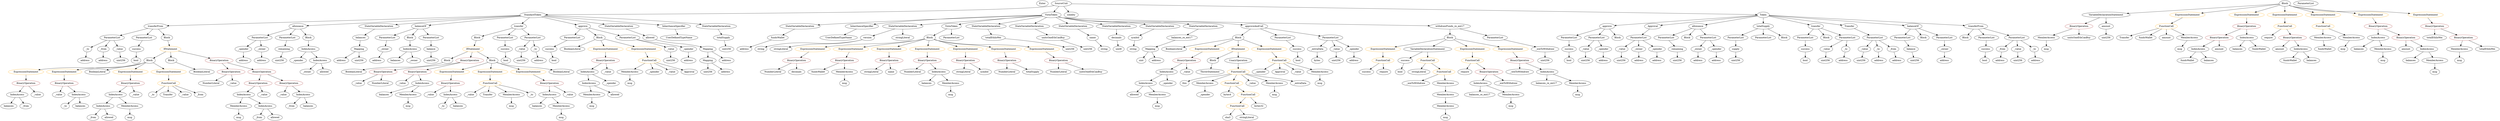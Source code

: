 strict digraph {
	graph [bb="0,0,13193,756"];
	node [label="\N"];
	Enter	[height=0.5,
		pos="5483.6,738",
		width=0.83628];
	StateVariableDeclaration_Unnamed_9	[color=black,
		height=0.5,
		label=StateVariableDeclaration,
		pos="4109.6,594",
		width=2.8184];
	VariableDeclaration_fundsWallet	[color=black,
		height=0.5,
		label=fundsWallet,
		pos="3961.6,522",
		width=1.5293];
	StateVariableDeclaration_Unnamed_9 -> VariableDeclaration_fundsWallet	[pos="e,3991.7,537.25 4075.3,576.76 4053.3,566.4 4024.8,552.91 4001.8,542.04"];
	ContractDefinition_StandardToken	[color=black,
		height=0.5,
		label=StandardToken,
		pos="2800.6,666",
		width=1.8897];
	FunctionDefinition_transferFrom_1	[color=black,
		height=0.5,
		label=transferFrom,
		pos="755.58,594",
		width=1.6402];
	ContractDefinition_StandardToken -> FunctionDefinition_transferFrom_1	[pos="e,813.92,597 2733.4,662.7 2424.2,652.12 1139.3,608.13 825.12,597.38"];
	FunctionDefinition_allowance_1	[color=black,
		height=0.5,
		label=allowance,
		pos="1525.6,594",
		width=1.3076];
	ContractDefinition_StandardToken -> FunctionDefinition_allowance_1	[pos="e,1571.8,597.82 2734.1,661.56 2574.9,653.3 2159.4,631.58 1812.6,612 1733.1,607.51 1641.2,602.02 1583.3,598.51"];
	StateVariableDeclaration_Unnamed	[color=black,
		height=0.5,
		label=StateVariableDeclaration,
		pos="1922.6,594",
		width=2.8184];
	ContractDefinition_StandardToken -> StateVariableDeclaration_Unnamed	[pos="e,2013.5,602.25 2736,659.85 2584.9,647.81 2207.4,617.7 2024.7,603.14"];
	FunctionDefinition_balanceOf_1	[color=black,
		height=0.5,
		label=balanceOf,
		pos="2199.6,594",
		width=1.3491];
	ContractDefinition_StandardToken -> FunctionDefinition_balanceOf_1	[pos="e,2245.3,600.33 2739.1,657.84 2622.2,644.23 2369.7,614.81 2256.5,601.63"];
	FunctionDefinition_transfer_1	[color=black,
		height=0.5,
		label=transfer,
		pos="2728.6,594",
		width=1.0719];
	ContractDefinition_StandardToken -> FunctionDefinition_transfer_1	[pos="e,2744.5,610.51 2783.5,648.41 2774.3,639.44 2762.7,628.21 2752.6,618.37"];
	FunctionDefinition_approve_1	[color=black,
		height=0.5,
		label=approve,
		pos="3075.6,594",
		width=1.1412];
	ContractDefinition_StandardToken -> FunctionDefinition_approve_1	[pos="e,3040.8,603.84 2848.5,652.81 2899.4,639.83 2979.5,619.46 3029.7,606.68"];
	StateVariableDeclaration_Unnamed_1	[color=black,
		height=0.5,
		label=StateVariableDeclaration,
		pos="3390.6,594",
		width=2.8184];
	ContractDefinition_StandardToken -> StateVariableDeclaration_Unnamed_1	[pos="e,3308,604.8 2861.8,657.74 2965.1,645.48 3174.8,620.6 3296.8,606.12"];
	InheritanceSpecifier_Unnamed	[color=black,
		height=0.5,
		label=InheritanceSpecifier,
		pos="3603.6,594",
		width=2.3333];
	ContractDefinition_StandardToken -> InheritanceSpecifier_Unnamed	[pos="e,3540.5,606.31 2867.4,661.9 2992.1,655.69 3268.9,639.84 3500.6,612 3509.9,610.88 3519.6,609.52 3529.3,608.06"];
	StateVariableDeclaration_Unnamed_2	[color=black,
		height=0.5,
		label=StateVariableDeclaration,
		pos="3811.6,594",
		width=2.8184];
	ContractDefinition_StandardToken -> StateVariableDeclaration_Unnamed_2	[pos="e,3738.4,606.8 2868.2,663.03 3017.8,658.21 3388.1,643.86 3696.6,612 3706.5,610.97 3716.9,609.7 3727.3,608.33"];
	Identifier__owner_1	[color=black,
		height=0.5,
		label=_owner,
		pos="1631.6,306",
		width=1.0719];
	Block_Unnamed_18	[color=black,
		height=0.5,
		label=Block,
		pos="6497.6,522",
		width=0.90558];
	BooleanLiteral_Unnamed_5	[color=black,
		height=0.5,
		label=BooleanLiteral,
		pos="6166.6,450",
		width=1.7788];
	Block_Unnamed_18 -> BooleanLiteral_Unnamed_5	[pos="e,6214.7,462.22 6467.1,514.94 6418.9,505.31 6322.3,485.8 6240.6,468 6235.7,466.95 6230.7,465.83 6225.7,464.7"];
	ExpressionStatement_Unnamed_25	[color=orange,
		height=0.5,
		label=ExpressionStatement,
		pos="6337.6,450",
		width=2.458];
	Block_Unnamed_18 -> ExpressionStatement_Unnamed_25	[pos="e,6373.7,466.8 6472.6,510.06 6448.9,499.72 6412.9,483.94 6384,471.3"];
	IfStatement_Unnamed_2	[color=orange,
		height=0.5,
		label=IfStatement,
		pos="6497.6,450",
		width=1.4739];
	Block_Unnamed_18 -> IfStatement_Unnamed_2	[pos="e,6497.6,468.1 6497.6,503.7 6497.6,496.41 6497.6,487.73 6497.6,479.54"];
	ExpressionStatement_Unnamed_26	[color=orange,
		height=0.5,
		label=ExpressionStatement,
		pos="6657.6,450",
		width=2.458];
	Block_Unnamed_18 -> ExpressionStatement_Unnamed_26	[pos="e,6621.5,466.8 6522.6,510.06 6546.2,499.72 6582.3,483.94 6611.2,471.3"];
	MemberAccess_Unnamed_19	[color=black,
		height=0.5,
		label=MemberAccess,
		pos="7576.6,90",
		width=1.9174];
	Identifier_msg_16	[color=black,
		height=0.5,
		label=msg,
		pos="7576.6,18",
		width=0.75];
	MemberAccess_Unnamed_19 -> Identifier_msg_16	[pos="e,7576.6,36.104 7576.6,71.697 7576.6,64.407 7576.6,55.726 7576.6,47.536"];
	IndexAccess_Unnamed_11	[color=black,
		height=0.5,
		label=IndexAccess,
		pos="3094.6,306",
		width=1.6402];
	IndexAccess_Unnamed_12	[color=black,
		height=0.5,
		label=IndexAccess,
		pos="3105.6,234",
		width=1.6402];
	IndexAccess_Unnamed_11 -> IndexAccess_Unnamed_12	[pos="e,3102.9,252.1 3097.3,287.7 3098.5,280.32 3099.8,271.52 3101.1,263.25"];
	Identifier__spender	[color=black,
		height=0.5,
		label=_spender,
		pos="3227.6,234",
		width=1.2521];
	IndexAccess_Unnamed_11 -> Identifier__spender	[pos="e,3201.4,248.8 3123.1,289.98 3143.1,279.49 3169.8,265.39 3191.3,254.09"];
	ParameterList_Unnamed_16	[color=black,
		height=0.5,
		label=ParameterList,
		pos="511.58,522",
		width=1.7095];
	Parameter__to_3	[color=black,
		height=0.5,
		label=_to,
		pos="369.58,450",
		width=0.75];
	ParameterList_Unnamed_16 -> Parameter__to_3	[pos="e,390.78,461.45 481.12,505.98 457.51,494.35 424.92,478.28 401.06,466.52"];
	Parameter__from_1	[color=black,
		height=0.5,
		label=_from,
		pos="459.58,450",
		width=0.93331];
	ParameterList_Unnamed_16 -> Parameter__from_1	[pos="e,471.34,466.83 498.99,504.05 492.75,495.65 485.08,485.32 478.17,476.02"];
	Parameter__value_4	[color=black,
		height=0.5,
		label=_value,
		pos="549.58,450",
		width=0.96103];
	ParameterList_Unnamed_16 -> Parameter__value_4	[pos="e,540.47,467.79 520.78,504.05 525.07,496.14 530.29,486.54 535.09,477.69"];
	IndexAccess_Unnamed_19	[color=black,
		height=0.5,
		label=IndexAccess,
		pos="12545,522",
		width=1.6402];
	Identifier_balances_11	[color=black,
		height=0.5,
		label=balances,
		pos="12448,450",
		width=1.1828];
	IndexAccess_Unnamed_19 -> Identifier_balances_11	[pos="e,12469,466.1 12523,505.12 12509,495.52 12492,483.16 12478,472.67"];
	MemberAccess_Unnamed_11	[color=black,
		height=0.5,
		label=MemberAccess,
		pos="12578,450",
		width=1.9174];
	IndexAccess_Unnamed_19 -> MemberAccess_Unnamed_11	[pos="e,12570,468.1 12553,503.7 12556,496.07 12561,486.92 12565,478.4"];
	ParameterList_Unnamed_22	[color=black,
		height=0.5,
		label=ParameterList,
		pos="1328.6,522",
		width=1.7095];
	Parameter__spender_3	[color=black,
		height=0.5,
		label=_spender,
		pos="1239.6,450",
		width=1.2521];
	ParameterList_Unnamed_22 -> Parameter__spender_3	[pos="e,1259.2,466.43 1307.9,504.76 1296.1,495.47 1281.1,483.67 1268.2,473.49"];
	Parameter__owner_3	[color=black,
		height=0.5,
		label=_owner,
		pos="1341.6,450",
		width=1.0719];
	ParameterList_Unnamed_22 -> Parameter__owner_3	[pos="e,1338.4,468.1 1331.8,503.7 1333.2,496.32 1334.8,487.52 1336.3,479.25"];
	ElementaryTypeName_uint256_6	[color=black,
		height=0.5,
		label=uint256,
		pos="9769.6,378",
		width=1.0442];
	BinaryOperation_Unnamed_2	[color=brown,
		height=0.5,
		label=BinaryOperation,
		pos="2010.6,306",
		width=1.9867];
	Identifier__value_1	[color=black,
		height=0.5,
		label=_value,
		pos="1874.6,234",
		width=0.96103];
	BinaryOperation_Unnamed_2 -> Identifier__value_1	[pos="e,1898.7,247.4 1980.1,289.29 1958.9,278.41 1930.8,263.92 1908.9,252.65"];
	NumberLiteral_Unnamed	[color=black,
		height=0.5,
		label=NumberLiteral,
		pos="1990.6,234",
		width=1.765];
	BinaryOperation_Unnamed_2 -> NumberLiteral_Unnamed	[pos="e,1995.5,252.1 2005.6,287.7 2003.5,280.24 2001,271.32 1998.6,262.97"];
	ContractDefinition_VistaToken	[color=black,
		height=0.5,
		label=VistaToken,
		pos="5530.6,666",
		width=1.4877];
	ContractDefinition_VistaToken -> StateVariableDeclaration_Unnamed_9	[pos="e,4203.9,600.91 5477.4,662.76 5315.1,655.86 4812.2,634.11 4395.6,612 4335.9,608.83 4269.2,604.89 4215.2,601.6"];
	InheritanceSpecifier_Unnamed_1	[color=black,
		height=0.5,
		label=InheritanceSpecifier,
		pos="4488.6,594",
		width=2.3333];
	ContractDefinition_VistaToken -> InheritanceSpecifier_Unnamed_1	[pos="e,4555.5,605.24 5477.1,663.41 5335.6,658.87 4939.6,644.08 4611.6,612 4597,610.58 4581.6,608.72 4566.7,606.75"];
	StateVariableDeclaration_Unnamed_6	[color=black,
		height=0.5,
		label=StateVariableDeclaration,
		pos="4721.6,594",
		width=2.8184];
	ContractDefinition_VistaToken -> StateVariableDeclaration_Unnamed_6	[pos="e,4811.2,602.76 5479.1,660.54 5347.4,649.15 4996.9,618.82 4822.7,603.75"];
	FunctionDefinition_VistaToken	[color=black,
		height=0.5,
		label=VistaToken,
		pos="5023.6,594",
		width=1.4877];
	ContractDefinition_VistaToken -> FunctionDefinition_VistaToken	[pos="e,5063.9,606.28 5478.6,661 5395.8,654.13 5229,638.22 5089.6,612 5084.7,611.09 5079.7,610.03 5074.7,608.88"];
	StateVariableDeclaration_Unnamed_8	[color=black,
		height=0.5,
		label=StateVariableDeclaration,
		pos="5199.6,594",
		width=2.8184];
	ContractDefinition_VistaToken -> StateVariableDeclaration_Unnamed_8	[pos="e,5263.2,608.45 5486.3,655.63 5432.1,644.17 5339.5,624.59 5274.2,610.78"];
	StateVariableDeclaration_Unnamed_7	[color=black,
		height=0.5,
		label=StateVariableDeclaration,
		pos="5420.6,594",
		width=2.8184];
	ContractDefinition_VistaToken -> StateVariableDeclaration_Unnamed_7	[pos="e,5447,611.8 5506.4,649.64 5491.7,640.29 5472.7,628.17 5456.3,617.72"];
	StateVariableDeclaration_Unnamed_3	[color=black,
		height=0.5,
		label=StateVariableDeclaration,
		pos="5641.6,594",
		width=2.8184];
	ContractDefinition_VistaToken -> StateVariableDeclaration_Unnamed_3	[pos="e,5614.9,611.8 5554.9,649.64 5569.8,640.29 5589,628.17 5605.6,617.72"];
	StateVariableDeclaration_Unnamed_4	[color=black,
		height=0.5,
		label=StateVariableDeclaration,
		pos="5862.6,594",
		width=2.8184];
	ContractDefinition_VistaToken -> StateVariableDeclaration_Unnamed_4	[pos="e,5792.3,607.32 5570.5,653.59 5577.8,651.63 5585.4,649.68 5592.6,648 5655.5,633.21 5727.4,619.24 5781.2,609.36"];
	StateVariableDeclaration_Unnamed_5	[color=black,
		height=0.5,
		label=StateVariableDeclaration,
		pos="6083.6,594",
		width=2.8184];
	ContractDefinition_VistaToken -> StateVariableDeclaration_Unnamed_5	[pos="e,6010.2,606.84 5569.4,653.26 5577,651.26 5585,649.39 5592.6,648 5759.5,617.46 5804.2,632.85 5972.6,612 5981.2,610.94 5990.1,609.74 \
5999,608.47"];
	StateVariableDeclaration_Unnamed_10	[color=black,
		height=0.5,
		label=StateVariableDeclaration,
		pos="6304.6,594",
		width=2.8184];
	ContractDefinition_VistaToken -> StateVariableDeclaration_Unnamed_10	[pos="e,6232.5,607.03 5569,653.13 5576.7,651.12 5584.9,649.27 5592.6,648 5856.6,604.38 5927.5,640.28 6193.6,612 6202.5,611.05 6211.9,609.89 \
6221.2,608.62"];
	FunctionDefinition_approveAndCall	[color=black,
		height=0.5,
		label=approveAndCall,
		pos="6646.6,594",
		width=1.9867];
	ContractDefinition_VistaToken -> FunctionDefinition_approveAndCall	[pos="e,6579.4,600.45 5569,653.04 5576.7,651.03 5584.9,649.21 5592.6,648 5953.8,591.3 6049.5,633.36 6414.6,612 6465.7,609.01 6523,604.81 \
6567.9,601.34"];
	FunctionDefinition_withdrawFunds_re_ent17	[color=black,
		height=0.5,
		label=withdrawFunds_re_ent17,
		pos="7605.6,594",
		width=2.9154];
	ContractDefinition_VistaToken -> FunctionDefinition_withdrawFunds_re_ent17	[pos="e,7501.6,597.04 5568.6,653.02 5576.5,650.98 5584.7,649.16 5592.6,648 5686.7,634.07 7076.6,605.5 7490.3,597.27"];
	Identifier_this	[color=black,
		height=0.5,
		label=this,
		pos="6216.6,234",
		width=0.75];
	ElementaryTypeName_uint256_15	[color=black,
		height=0.5,
		label=uint256,
		pos="3849.6,450",
		width=1.0442];
	Identifier_msg_7	[color=black,
		height=0.5,
		label=msg,
		pos="5008.6,162",
		width=0.75];
	ElementaryTypeName_uint256_10	[color=black,
		height=0.5,
		label=uint256,
		pos="2257.6,378",
		width=1.0442];
	Identifier_msg_2	[color=black,
		height=0.5,
		label=msg,
		pos="2711.6,90",
		width=0.75];
	ExpressionStatement_Unnamed_1	[color=orange,
		height=0.5,
		label=ExpressionStatement,
		pos="2392.6,306",
		width=2.458];
	BinaryOperation_Unnamed_4	[color=brown,
		height=0.5,
		label=BinaryOperation,
		pos="2375.6,234",
		width=1.9867];
	ExpressionStatement_Unnamed_1 -> BinaryOperation_Unnamed_4	[pos="e,2379.7,252.1 2388.4,287.7 2386.6,280.32 2384.5,271.52 2382.4,263.25"];
	Mapping_Unnamed	[color=black,
		height=0.5,
		label=Mapping,
		pos="1869.6,450",
		width=1.2105];
	ElementaryTypeName_address_18	[color=black,
		height=0.5,
		label=address,
		pos="1774.6,378",
		width=1.0996];
	Mapping_Unnamed -> ElementaryTypeName_address_18	[pos="e,1794.8,393.92 1849,433.81 1835.8,424.11 1818.5,411.39 1804,400.64"];
	ElementaryTypeName_uint256_13	[color=black,
		height=0.5,
		label=uint256,
		pos="1869.6,378",
		width=1.0442];
	Mapping_Unnamed -> ElementaryTypeName_uint256_13	[pos="e,1869.6,396.1 1869.6,431.7 1869.6,424.41 1869.6,415.73 1869.6,407.54"];
	FunctionDefinition_transferFrom_1 -> ParameterList_Unnamed_16	[pos="e,554.21,535.23 713.64,580.97 672.56,569.18 609.81,551.18 565.15,538.37"];
	ParameterList_Unnamed_17	[color=black,
		height=0.5,
		label=ParameterList,
		pos="671.58,522",
		width=1.7095];
	FunctionDefinition_transferFrom_1 -> ParameterList_Unnamed_17	[pos="e,691.25,539.39 736.1,576.76 725.36,567.82 711.84,556.55 699.95,546.64"];
	Block_Unnamed_9	[color=black,
		height=0.5,
		label=Block,
		pos="838.58,522",
		width=0.90558];
	FunctionDefinition_transferFrom_1 -> Block_Unnamed_9	[pos="e,821.13,537.72 774.83,576.76 786.08,567.27 800.43,555.17 812.67,544.85"];
	NumberLiteral_Unnamed_4	[color=black,
		height=0.5,
		label=NumberLiteral,
		pos="4064.6,306",
		width=1.765];
	Identifier__value_8	[color=black,
		height=0.5,
		label=_value,
		pos="342.58,162",
		width=0.96103];
	MemberAccess_Unnamed_23	[color=black,
		height=0.5,
		label=MemberAccess,
		pos="6330.6,234",
		width=1.9174];
	Identifier__spender_5	[color=black,
		height=0.5,
		label=_spender,
		pos="6330.6,162",
		width=1.2521];
	MemberAccess_Unnamed_23 -> Identifier__spender_5	[pos="e,6330.6,180.1 6330.6,215.7 6330.6,208.41 6330.6,199.73 6330.6,191.54"];
	FunctionCall_Unnamed_9	[color=orange,
		height=0.5,
		label=FunctionCall,
		pos="7256.6,378",
		width=1.6125];
	Identifier_success	[color=black,
		height=0.5,
		label=success,
		pos="7162.6,306",
		width=1.1135];
	FunctionCall_Unnamed_9 -> Identifier_success	[pos="e,7182.5,321.86 7235.3,361.12 7222.3,351.45 7205.5,338.99 7191.4,328.46"];
	Identifier_require_2	[color=black,
		height=0.5,
		label=require,
		pos="7256.6,306",
		width=1.0026];
	FunctionCall_Unnamed_9 -> Identifier_require_2	[pos="e,7256.6,324.1 7256.6,359.7 7256.6,352.41 7256.6,343.73 7256.6,335.54"];
	Identifier__from_1	[color=black,
		height=0.5,
		label=_from,
		pos="1318.6,18",
		width=0.93331];
	ParameterList_Unnamed_3	[color=black,
		height=0.5,
		label=ParameterList,
		pos="9986.6,522",
		width=1.7095];
	Parameter_balance	[color=black,
		height=0.5,
		label=balance,
		pos="10055,450",
		width=1.0719];
	ParameterList_Unnamed_3 -> Parameter_balance	[pos="e,10040,466.51 10003,504.41 10011,495.53 10022,484.44 10032,474.67"];
	Mapping_Unnamed_2	[color=black,
		height=0.5,
		label=Mapping,
		pos="3752.6,378",
		width=1.2105];
	ElementaryTypeName_uint256_14	[color=black,
		height=0.5,
		label=uint256,
		pos="3757.6,306",
		width=1.0442];
	Mapping_Unnamed_2 -> ElementaryTypeName_uint256_14	[pos="e,3756.4,324.1 3753.8,359.7 3754.3,352.41 3755,343.73 3755.5,335.54"];
	ElementaryTypeName_address_20	[color=black,
		height=0.5,
		label=address,
		pos="3852.6,306",
		width=1.0996];
	Mapping_Unnamed_2 -> ElementaryTypeName_address_20	[pos="e,3831.7,321.58 3773.8,362.15 3787.9,352.25 3806.8,339.08 3822.4,328.09"];
	Identifier__to	[color=black,
		height=0.5,
		label=_to,
		pos="2331.6,90",
		width=0.75];
	Identifier__value_3	[color=black,
		height=0.5,
		label=_value,
		pos="2263.6,162",
		width=0.96103];
	VariableDeclaration__value	[color=black,
		height=0.5,
		label=_value,
		pos="9776.6,450",
		width=0.96103];
	VariableDeclaration__value -> ElementaryTypeName_uint256_6	[pos="e,9771.3,396.1 9774.9,431.7 9774.1,424.41 9773.3,415.73 9772.4,407.54"];
	Identifier__from_3	[color=black,
		height=0.5,
		label=_from,
		pos="540.58,18",
		width=0.93331];
	ElementaryTypeName_address_14	[color=black,
		height=0.5,
		label=address,
		pos="1964.6,378",
		width=1.0996];
	VariableDeclaration__to	[color=black,
		height=0.5,
		label=_to,
		pos="9860.6,450",
		width=0.75];
	ElementaryTypeName_address_8	[color=black,
		height=0.5,
		label=address,
		pos="9864.6,378",
		width=1.0996];
	VariableDeclaration__to -> ElementaryTypeName_address_8	[pos="e,9863.6,396.1 9861.6,431.7 9862,424.41 9862.5,415.73 9863,407.54"];
	ParameterList_Unnamed_23	[color=black,
		height=0.5,
		label=ParameterList,
		pos="1469.6,522",
		width=1.7095];
	Parameter_remaining_1	[color=black,
		height=0.5,
		label=remaining,
		pos="1451.6,450",
		width=1.2798];
	ParameterList_Unnamed_23 -> Parameter_remaining_1	[pos="e,1456,468.1 1465.1,503.7 1463.2,496.32 1461,487.52 1458.8,479.25"];
	ElementaryTypeName_uint256_1	[color=black,
		height=0.5,
		label=uint256,
		pos="10057,378",
		width=1.0442];
	Identifier_amount_2	[color=black,
		height=0.5,
		label=amount,
		pos="12703,450",
		width=1.0581];
	VariableDeclaration_decimals	[color=black,
		height=0.5,
		label=decimals,
		pos="5867.6,522",
		width=1.1967];
	ElementaryTypeName_uint8	[color=black,
		height=0.5,
		label=uint8,
		pos="5869.6,450",
		width=0.7947];
	VariableDeclaration_decimals -> ElementaryTypeName_uint8	[pos="e,5869.1,468.1 5868.1,503.7 5868.3,496.41 5868.5,487.73 5868.8,479.54"];
	MemberAccess_Unnamed_6	[color=black,
		height=0.5,
		label=MemberAccess,
		pos="3328.6,306",
		width=1.9174];
	Identifier_msg_6	[color=black,
		height=0.5,
		label=msg,
		pos="3328.6,234",
		width=0.75];
	MemberAccess_Unnamed_6 -> Identifier_msg_6	[pos="e,3328.6,252.1 3328.6,287.7 3328.6,280.41 3328.6,271.73 3328.6,263.54"];
	BinaryOperation_Unnamed_20	[color=brown,
		height=0.5,
		label=BinaryOperation,
		pos="4447.6,378",
		width=1.9867];
	Identifier_fundsWallet	[color=black,
		height=0.5,
		label=fundsWallet,
		pos="4305.6,306",
		width=1.5293];
	BinaryOperation_Unnamed_20 -> Identifier_fundsWallet	[pos="e,4335.1,321.54 4416.1,361.46 4395.2,351.17 4367.6,337.59 4345.3,326.56"];
	MemberAccess_Unnamed_8	[color=black,
		height=0.5,
		label=MemberAccess,
		pos="4447.6,306",
		width=1.9174];
	BinaryOperation_Unnamed_20 -> MemberAccess_Unnamed_8	[pos="e,4447.6,324.1 4447.6,359.7 4447.6,352.41 4447.6,343.73 4447.6,335.54"];
	IndexAccess_Unnamed_8	[color=black,
		height=0.5,
		label=IndexAccess,
		pos="613.58,162",
		width=1.6402];
	IndexAccess_Unnamed_9	[color=black,
		height=0.5,
		label=IndexAccess,
		pos="600.58,90",
		width=1.6402];
	IndexAccess_Unnamed_8 -> IndexAccess_Unnamed_9	[pos="e,603.76,108.1 610.37,143.7 609,136.32 607.36,127.52 605.83,119.25"];
	MemberAccess_Unnamed_4	[color=black,
		height=0.5,
		label=MemberAccess,
		pos="746.58,90",
		width=1.9174];
	IndexAccess_Unnamed_8 -> MemberAccess_Unnamed_4	[pos="e,717.18,106.48 642.11,145.98 661.05,136.02 686.16,122.8 707.02,111.82"];
	MemberAccess_Unnamed_14	[color=black,
		height=0.5,
		label=MemberAccess,
		pos="12234,522",
		width=1.9174];
	Identifier_fundsWallet_5	[color=black,
		height=0.5,
		label=fundsWallet,
		pos="12260,450",
		width=1.5293];
	MemberAccess_Unnamed_14 -> Identifier_fundsWallet_5	[pos="e,12253,468.1 12240,503.7 12243,496.15 12246,487.12 12249,478.68"];
	Block_Unnamed_8	[color=black,
		height=0.5,
		label=Block,
		pos="2345.6,378",
		width=0.90558];
	BooleanLiteral_Unnamed_1	[color=black,
		height=0.5,
		label=BooleanLiteral,
		pos="1856.6,306",
		width=1.7788];
	Block_Unnamed_8 -> BooleanLiteral_Unnamed_1	[pos="e,1903.1,318.81 2321.3,365.53 2315.9,363.38 2310.1,361.38 2304.6,360 2142.1,319.49 2094.8,351.05 1929.6,324 1924.6,323.19 1919.5,\
322.23 1914.3,321.19"];
	ExpressionStatement_Unnamed_12	[color=orange,
		height=0.5,
		label=ExpressionStatement,
		pos="4297.6,450",
		width=2.458];
	BinaryOperation_Unnamed_17	[color=brown,
		height=0.5,
		label=BinaryOperation,
		pos="4189.6,378",
		width=1.9867];
	ExpressionStatement_Unnamed_12 -> BinaryOperation_Unnamed_17	[pos="e,4214.6,395.23 4272,432.41 4257.6,423.1 4239.5,411.37 4223.9,401.27"];
	Parameter__extraData	[color=black,
		height=0.5,
		label=_extraData,
		pos="6913.6,450",
		width=1.4046];
	ElementaryTypeName_bytes	[color=black,
		height=0.5,
		label=bytes,
		pos="6913.6,378",
		width=0.85014];
	Parameter__extraData -> ElementaryTypeName_bytes	[pos="e,6913.6,396.1 6913.6,431.7 6913.6,424.41 6913.6,415.73 6913.6,407.54"];
	Identifier_balances_12	[color=black,
		height=0.5,
		label=balances,
		pos="12722,378",
		width=1.1828];
	ElementaryTypeName_uint	[color=black,
		height=0.5,
		label=uint,
		pos="5983.6,378",
		width=0.75];
	IndexAccess_Unnamed_21	[color=black,
		height=0.5,
		label=IndexAccess,
		pos="7763.6,234",
		width=1.6402];
	Identifier_balances_re_ent17	[color=black,
		height=0.5,
		label=balances_re_ent17,
		pos="7759.6,162",
		width=2.2085];
	IndexAccess_Unnamed_21 -> Identifier_balances_re_ent17	[pos="e,7760.6,180.1 7762.6,215.7 7762.2,208.41 7761.7,199.73 7761.2,191.54"];
	MemberAccess_Unnamed_16	[color=black,
		height=0.5,
		label=MemberAccess,
		pos="7926.6,162",
		width=1.9174];
	IndexAccess_Unnamed_21 -> MemberAccess_Unnamed_16	[pos="e,7891.7,177.99 7796.6,218.83 7821,208.36 7854.5,193.97 7881.4,182.42"];
	VariableDeclarationStatement_Unnamed	[color=black,
		height=0.5,
		label=VariableDeclarationStatement,
		pos="11079,666",
		width=3.3174];
	BinaryOperation_Unnamed_23	[color=brown,
		height=0.5,
		label=BinaryOperation,
		pos="10937,594",
		width=1.9867];
	VariableDeclarationStatement_Unnamed -> BinaryOperation_Unnamed_23	[pos="e,10968,610.51 11045,648.41 11025,638.54 10999,625.95 10978,615.47"];
	VariableDeclaration_amount	[color=black,
		height=0.5,
		label=amount,
		pos="11079,594",
		width=1.0581];
	VariableDeclarationStatement_Unnamed -> VariableDeclaration_amount	[pos="e,11079,612.1 11079,647.7 11079,640.41 11079,631.73 11079,623.54"];
	Block_Unnamed_6	[color=black,
		height=0.5,
		label=Block,
		pos="2507.6,522",
		width=0.90558];
	IfStatement_Unnamed	[color=orange,
		height=0.5,
		label=IfStatement,
		pos="2486.6,450",
		width=1.4739];
	Block_Unnamed_6 -> IfStatement_Unnamed	[pos="e,2491.8,468.28 2502.5,504.05 2500.3,496.6 2497.6,487.64 2495,479.22"];
	NumberLiteral_Unnamed_5	[color=black,
		height=0.5,
		label=NumberLiteral,
		pos="5574.6,306",
		width=1.765];
	MemberAccess_Unnamed_9	[color=black,
		height=0.5,
		label=MemberAccess,
		pos="12983,450",
		width=1.9174];
	Identifier_msg_9	[color=black,
		height=0.5,
		label=msg,
		pos="12983,378",
		width=0.75];
	MemberAccess_Unnamed_9 -> Identifier_msg_9	[pos="e,12983,396.1 12983,431.7 12983,424.41 12983,415.73 12983,407.54"];
	Identifier_balances	[color=black,
		height=0.5,
		label=balances,
		pos="2011.6,162",
		width=1.1828];
	VariableDeclaration_balances_re_ent17	[color=black,
		height=0.5,
		label=balances_re_ent17,
		pos="6236.6,522",
		width=2.2085];
	Mapping_Unnamed_3	[color=black,
		height=0.5,
		label=Mapping,
		pos="6040.6,450",
		width=1.2105];
	VariableDeclaration_balances_re_ent17 -> Mapping_Unnamed_3	[pos="e,6072.9,462.54 6195.5,506.33 6162.7,494.62 6116.9,478.27 6083.7,466.38"];
	VariableDeclaration_version	[color=black,
		height=0.5,
		label=version,
		pos="4412.6,522",
		width=1.0442];
	ElementaryTypeName_string_2	[color=black,
		height=0.5,
		label=string,
		pos="4033.6,450",
		width=0.864];
	VariableDeclaration_version -> ElementaryTypeName_string_2	[pos="e,4056.9,462.19 4384.6,509.71 4378.4,507.55 4371.8,505.49 4365.6,504 4238.4,473.57 4199.9,501.9 4073.6,468 4071.6,467.47 4069.6,\
466.85 4067.5,466.18"];
	stringLiteral_Unnamed	[color=black,
		height=0.5,
		label=stringLiteral,
		pos="4136.6,450",
		width=1.5016];
	VariableDeclaration_version -> stringLiteral_Unnamed	[pos="e,4177.5,462.16 4383.9,509.96 4377.9,507.83 4371.6,505.73 4365.6,504 4293.5,483.19 4273.5,485.64 4200.6,468 4196.6,467.04 4192.5,\
466.02 4188.4,464.97"];
	NumberLiteral_Unnamed_1	[color=black,
		height=0.5,
		label=NumberLiteral,
		pos="1124.6,234",
		width=1.765];
	Identifier__to_2	[color=black,
		height=0.5,
		label=_to,
		pos="383.58,90",
		width=0.75];
	IndexAccess_Unnamed_7	[color=black,
		height=0.5,
		label=IndexAccess,
		pos="89.581,162",
		width=1.6402];
	Identifier_balances_5	[color=black,
		height=0.5,
		label=balances,
		pos="42.581,90",
		width=1.1828];
	IndexAccess_Unnamed_7 -> Identifier_balances_5	[pos="e,53.854,107.79 78.204,144.05 72.777,135.97 66.162,126.12 60.113,117.11"];
	Identifier__from_2	[color=black,
		height=0.5,
		label=_from,
		pos="136.58,90",
		width=0.93331];
	IndexAccess_Unnamed_7 -> Identifier__from_2	[pos="e,125.63,107.31 100.96,144.05 106.46,135.85 113.19,125.83 119.32,116.71"];
	Identifier_allowed_4	[color=black,
		height=0.5,
		label=allowed,
		pos="5932.6,162",
		width=1.0858];
	MemberAccess_Unnamed_10	[color=black,
		height=0.5,
		label=MemberAccess,
		pos="10764,522",
		width=1.9174];
	Identifier_msg_10	[color=black,
		height=0.5,
		label=msg,
		pos="10764,450",
		width=0.75];
	MemberAccess_Unnamed_10 -> Identifier_msg_10	[pos="e,10764,468.1 10764,503.7 10764,496.41 10764,487.73 10764,479.54"];
	BinaryOperation_Unnamed_30	[color=brown,
		height=0.5,
		label=BinaryOperation,
		pos="7969.6,378",
		width=1.9867];
	Identifier__weiToWithdraw_2	[color=black,
		height=0.5,
		label=_weiToWithdraw,
		pos="7971.6,306",
		width=2.0976];
	BinaryOperation_Unnamed_30 -> Identifier__weiToWithdraw_2	[pos="e,7971.1,324.1 7970.1,359.7 7970.3,352.41 7970.5,343.73 7970.8,335.54"];
	IndexAccess_Unnamed_22	[color=black,
		height=0.5,
		label=IndexAccess,
		pos="8124.6,306",
		width=1.6402];
	BinaryOperation_Unnamed_30 -> IndexAccess_Unnamed_22	[pos="e,8092.6,321.44 8003.2,361.81 8026.4,351.33 8057.5,337.3 8082.4,326.07"];
	BinaryOperation_Unnamed_18	[color=brown,
		height=0.5,
		label=BinaryOperation,
		pos="5077.6,378",
		width=1.9867];
	stringLiteral_Unnamed_3	[color=black,
		height=0.5,
		label=stringLiteral,
		pos="5074.6,306",
		width=1.5016];
	BinaryOperation_Unnamed_18 -> stringLiteral_Unnamed_3	[pos="e,5075.3,324.1 5076.8,359.7 5076.5,352.41 5076.2,343.73 5075.8,335.54"];
	Identifier_symbol	[color=black,
		height=0.5,
		label=symbol,
		pos="5184.6,306",
		width=1.0581];
	BinaryOperation_Unnamed_18 -> Identifier_symbol	[pos="e,5162.8,321.25 5102.4,360.76 5117.5,350.86 5137,338.12 5153.2,327.52"];
	ElementaryTypeName_address_22	[color=black,
		height=0.5,
		label=address,
		pos="6068.6,378",
		width=1.0996];
	NumberLiteral_Unnamed_3	[color=black,
		height=0.5,
		label=NumberLiteral,
		pos="5304.6,306",
		width=1.765];
	Block_Unnamed_3	[color=black,
		height=0.5,
		label=Block,
		pos="10323,522",
		width=0.90558];
	BinaryOperation_Unnamed_16	[color=brown,
		height=0.5,
		label=BinaryOperation,
		pos="4687.6,378",
		width=1.9867];
	stringLiteral_Unnamed_2	[color=black,
		height=0.5,
		label=stringLiteral,
		pos="4588.6,306",
		width=1.5016];
	BinaryOperation_Unnamed_16 -> stringLiteral_Unnamed_2	[pos="e,4611,322.83 4664.4,360.59 4651.1,351.24 4634.4,339.4 4620,329.23"];
	Identifier_name	[color=black,
		height=0.5,
		label=name,
		pos="4690.6,306",
		width=0.83628];
	BinaryOperation_Unnamed_16 -> Identifier_name	[pos="e,4689.8,324.1 4688.3,359.7 4688.6,352.41 4689,343.73 4689.4,335.54"];
	ExpressionStatement_Unnamed_23	[color=orange,
		height=0.5,
		label=ExpressionStatement,
		pos="7266.6,450",
		width=2.458];
	ExpressionStatement_Unnamed_23 -> FunctionCall_Unnamed_9	[pos="e,7259,396.1 7264.1,431.7 7263.1,424.32 7261.8,415.52 7260.6,407.25"];
	BinaryOperation_Unnamed_23 -> MemberAccess_Unnamed_10	[pos="e,10800,537.7 10900,578.15 10874,567.59 10838,553.3 10810,541.91"];
	Identifier_unitsOneEthCanBuy_1	[color=black,
		height=0.5,
		label=unitsOneEthCanBuy,
		pos="10937,522",
		width=2.3887];
	BinaryOperation_Unnamed_23 -> Identifier_unitsOneEthCanBuy_1	[pos="e,10937,540.1 10937,575.7 10937,568.41 10937,559.73 10937,551.54"];
	ElementaryTypeName_uint256_20	[color=black,
		height=0.5,
		label=uint256,
		pos="7016.6,378",
		width=1.0442];
	UserDefinedTypeName_Unnamed_1	[color=black,
		height=0.5,
		label=UserDefinedTypeName,
		pos="4258.6,522",
		width=2.7214];
	InheritanceSpecifier_Unnamed_1 -> UserDefinedTypeName_Unnamed_1	[pos="e,4307.6,537.92 4441.5,578.67 4405.8,567.81 4356.5,552.81 4318.1,541.12"];
	Identifier_require	[color=black,
		height=0.5,
		label=require,
		pos="11949,522",
		width=1.0026];
	Identifier__spender_4	[color=black,
		height=0.5,
		label=_spender,
		pos="6618.6,306",
		width=1.2521];
	ElementaryTypeName_address_17	[color=black,
		height=0.5,
		label=address,
		pos="1240.6,378",
		width=1.0996];
	Parameter__spender_3 -> ElementaryTypeName_address_17	[pos="e,1240.3,396.1 1239.8,431.7 1239.9,424.41 1240.1,415.73 1240.2,407.54"];
	ElementaryTypeName_address_21	[color=black,
		height=0.5,
		label=address,
		pos="3944.6,450",
		width=1.0996];
	ElementaryTypeName_address_11	[color=black,
		height=0.5,
		label=address,
		pos="2845.6,378",
		width=1.0996];
	ParameterList_Unnamed_18	[color=black,
		height=0.5,
		label=ParameterList,
		pos="2021.6,522",
		width=1.7095];
	Parameter__owner_2	[color=black,
		height=0.5,
		label=_owner,
		pos="1997.6,450",
		width=1.0719];
	ParameterList_Unnamed_18 -> Parameter__owner_2	[pos="e,2003.4,468.1 2015.6,503.7 2013.1,496.24 2010,487.32 2007.2,478.97"];
	ElementaryTypeName_address	[color=black,
		height=0.5,
		label=address,
		pos="10211,378",
		width=1.0996];
	ElementaryTypeName_address_10	[color=black,
		height=0.5,
		label=address,
		pos="8711.6,378",
		width=1.0996];
	ParameterList_Unnamed_11	[color=black,
		height=0.5,
		label=ParameterList,
		pos="8750.6,522",
		width=1.7095];
	Parameter_remaining	[color=black,
		height=0.5,
		label=remaining,
		pos="8820.6,450",
		width=1.2798];
	ParameterList_Unnamed_11 -> Parameter_remaining	[pos="e,8804.6,466.99 8767.2,504.41 8775.9,495.66 8786.8,484.75 8796.5,475.08"];
	IndexAccess_Unnamed_9 -> Identifier__from_3	[pos="e,553.88,34.511 586.36,72.411 578.83,63.62 569.43,52.663 561.12,42.965"];
	Identifier_allowed_1	[color=black,
		height=0.5,
		label=allowed,
		pos="631.58,18",
		width=1.0858];
	IndexAccess_Unnamed_9 -> Identifier_allowed_1	[pos="e,624.01,36.104 608.24,71.697 611.62,64.067 615.68,54.916 619.45,46.396"];
	FunctionDefinition_approve	[color=black,
		height=0.5,
		label=approve,
		pos="8439.6,594",
		width=1.1412];
	ParameterList_Unnamed_9	[color=black,
		height=0.5,
		label=ParameterList,
		pos="8238.6,522",
		width=1.7095];
	FunctionDefinition_approve -> ParameterList_Unnamed_9	[pos="e,8277,536.37 8408.2,582.06 8375.9,570.83 8325.3,553.18 8287.7,540.1"];
	ParameterList_Unnamed_8	[color=black,
		height=0.5,
		label=ParameterList,
		pos="8383.6,522",
		width=1.7095];
	FunctionDefinition_approve -> ParameterList_Unnamed_8	[pos="e,8396.9,539.63 8426.6,576.76 8419.9,568.4 8411.6,558.02 8404.1,548.61"];
	Block_Unnamed_4	[color=black,
		height=0.5,
		label=Block,
		pos="8495.6,522",
		width=0.90558];
	FunctionDefinition_approve -> Block_Unnamed_4	[pos="e,8483,538.67 8452.6,576.76 8459.5,568.07 8468.2,557.19 8476,547.49"];
	VariableDeclaration__value_1	[color=black,
		height=0.5,
		label=_value,
		pos="8518.6,450",
		width=0.96103];
	ElementaryTypeName_uint256_7	[color=black,
		height=0.5,
		label=uint256,
		pos="8517.6,378",
		width=1.0442];
	VariableDeclaration__value_1 -> ElementaryTypeName_uint256_7	[pos="e,8517.8,396.1 8518.3,431.7 8518.2,424.41 8518.1,415.73 8518,407.54"];
	BinaryOperation_Unnamed_3	[color=brown,
		height=0.5,
		label=BinaryOperation,
		pos="2929.6,234",
		width=1.9867];
	IndexAccess_Unnamed_1	[color=black,
		height=0.5,
		label=IndexAccess,
		pos="2929.6,162",
		width=1.6402];
	BinaryOperation_Unnamed_3 -> IndexAccess_Unnamed_1	[pos="e,2929.6,180.1 2929.6,215.7 2929.6,208.41 2929.6,199.73 2929.6,191.54"];
	Identifier__value_2	[color=black,
		height=0.5,
		label=_value,
		pos="3041.6,162",
		width=0.96103];
	BinaryOperation_Unnamed_3 -> Identifier__value_2	[pos="e,3020.3,176.33 2955.6,216.76 2972,206.5 2993.3,193.18 3010.6,182.37"];
	Parameter_success_3	[color=black,
		height=0.5,
		label=success,
		pos="2658.6,450",
		width=1.1135];
	ElementaryTypeName_bool_3	[color=black,
		height=0.5,
		label=bool,
		pos="2667.6,378",
		width=0.76697];
	Parameter_success_3 -> ElementaryTypeName_bool_3	[pos="e,2665.4,396.1 2660.8,431.7 2661.8,424.32 2662.9,415.52 2663.9,407.25"];
	EventDefinition_Approval	[color=black,
		height=0.5,
		label=Approval,
		pos="8680.6,594",
		width=1.266];
	ParameterList_Unnamed_13	[color=black,
		height=0.5,
		label=ParameterList,
		pos="8609.6,522",
		width=1.7095];
	EventDefinition_Approval -> ParameterList_Unnamed_13	[pos="e,8626.5,539.63 8664.1,576.76 8655.3,568.06 8644.2,557.15 8634.4,547.43"];
	Identifier_balances_re_ent17_1	[color=black,
		height=0.5,
		label=balances_re_ent17,
		pos="8120.6,234",
		width=2.2085];
	FunctionCall_Unnamed_14	[color=orange,
		height=0.5,
		label=FunctionCall,
		pos="6505.6,90",
		width=1.6125];
	Identifier_sha3	[color=black,
		height=0.5,
		label=sha3,
		pos="6455.6,18",
		width=0.76697];
	FunctionCall_Unnamed_14 -> Identifier_sha3	[pos="e,6466.9,34.829 6493.5,72.055 6487.5,63.646 6480.1,53.323 6473.5,44.025"];
	stringLiteral_Unnamed_5	[color=black,
		height=0.5,
		label=stringLiteral,
		pos="6555.6,18",
		width=1.5016];
	FunctionCall_Unnamed_14 -> stringLiteral_Unnamed_5	[pos="e,6543.6,35.789 6517.7,72.055 6523.5,63.973 6530.5,54.121 6536.9,45.112"];
	Block_Unnamed_12	[color=black,
		height=0.5,
		label=Block,
		pos="2142.6,522",
		width=0.90558];
	IndexAccess_Unnamed_10	[color=black,
		height=0.5,
		label=IndexAccess,
		pos="2141.6,450",
		width=1.6402];
	Block_Unnamed_12 -> IndexAccess_Unnamed_10	[pos="e,2141.8,468.1 2142.3,503.7 2142.2,496.41 2142.1,487.73 2142,479.54"];
	Parameter__owner_2 -> ElementaryTypeName_address_14	[pos="e,1972.5,395.79 1989.6,432.05 1985.9,424.23 1981.4,414.75 1977.3,405.98"];
	BinaryOperation_Unnamed_27	[color=brown,
		height=0.5,
		label=BinaryOperation,
		pos="12545,594",
		width=1.9867];
	BinaryOperation_Unnamed_27 -> IndexAccess_Unnamed_19	[pos="e,12545,540.1 12545,575.7 12545,568.41 12545,559.73 12545,551.54"];
	BinaryOperation_Unnamed_28	[color=brown,
		height=0.5,
		label=BinaryOperation,
		pos="12698,522",
		width=1.9867];
	BinaryOperation_Unnamed_27 -> BinaryOperation_Unnamed_28	[pos="e,12664,538.33 12578,577.64 12600,567.47 12630,554.04 12654,543.03"];
	MemberAccess_Unnamed_5	[color=black,
		height=0.5,
		label=MemberAccess,
		pos="3163.6,162",
		width=1.9174];
	IndexAccess_Unnamed_12 -> MemberAccess_Unnamed_5	[pos="e,3149.7,179.79 3119.6,216.05 3126.5,207.8 3134.8,197.7 3142.4,188.54"];
	Identifier_allowed_2	[color=black,
		height=0.5,
		label=allowed,
		pos="3289.6,162",
		width=1.0858];
	IndexAccess_Unnamed_12 -> Identifier_allowed_2	[pos="e,3260.1,174.21 3141.5,219.34 3172.6,207.5 3217.5,190.41 3249.7,178.16"];
	MemberAccess_Unnamed_21	[color=black,
		height=0.5,
		label=MemberAccess,
		pos="6058.6,162",
		width=1.9174];
	Identifier_msg_18	[color=black,
		height=0.5,
		label=msg,
		pos="6058.6,90",
		width=0.75];
	MemberAccess_Unnamed_21 -> Identifier_msg_18	[pos="e,6058.6,108.1 6058.6,143.7 6058.6,136.41 6058.6,127.73 6058.6,119.54"];
	ParameterList_Unnamed_7	[color=black,
		height=0.5,
		label=ParameterList,
		pos="10435,522",
		width=1.7095];
	Parameter_success_1	[color=black,
		height=0.5,
		label=success,
		pos="10425,450",
		width=1.1135];
	ParameterList_Unnamed_7 -> Parameter_success_1	[pos="e,10427,468.1 10432,503.7 10431,496.32 10430,487.52 10429,479.25"];
	ParameterList_Unnamed_5	[color=black,
		height=0.5,
		label=ParameterList,
		pos="9480.6,522",
		width=1.7095];
	Parameter_success	[color=black,
		height=0.5,
		label=success,
		pos="9480.6,450",
		width=1.1135];
	ParameterList_Unnamed_5 -> Parameter_success	[pos="e,9480.6,468.1 9480.6,503.7 9480.6,496.41 9480.6,487.73 9480.6,479.54"];
	IndexAccess_Unnamed_18	[color=black,
		height=0.5,
		label=IndexAccess,
		pos="11572,450",
		width=1.6402];
	Identifier_fundsWallet_3	[color=black,
		height=0.5,
		label=fundsWallet,
		pos="11514,378",
		width=1.5293];
	IndexAccess_Unnamed_18 -> Identifier_fundsWallet_3	[pos="e,11527,395.79 11558,432.05 11551,423.8 11542,413.7 11535,404.54"];
	Identifier_balances_10	[color=black,
		height=0.5,
		label=balances,
		pos="11630,378",
		width=1.1828];
	IndexAccess_Unnamed_18 -> Identifier_balances_10	[pos="e,11616,395.31 11586,432.05 11593,423.68 11601,413.4 11609,404.13"];
	BinaryOperation_Unnamed_8	[color=brown,
		height=0.5,
		label=BinaryOperation,
		pos="1374.6,234",
		width=1.9867];
	IndexAccess_Unnamed_4	[color=black,
		height=0.5,
		label=IndexAccess,
		pos="1281.6,162",
		width=1.6402];
	BinaryOperation_Unnamed_8 -> IndexAccess_Unnamed_4	[pos="e,1303.1,179.23 1352.5,216.41 1340.5,207.37 1325.5,196.03 1312.3,186.13"];
	Identifier__value_6	[color=black,
		height=0.5,
		label=_value,
		pos="1393.6,162",
		width=0.96103];
	BinaryOperation_Unnamed_8 -> Identifier__value_6	[pos="e,1388.9,180.1 1379.3,215.7 1381.3,208.24 1383.7,199.32 1386,190.97"];
	Identifier__value_7	[color=black,
		height=0.5,
		label=_value,
		pos="1240.6,234",
		width=0.96103];
	Block_Unnamed_15	[color=black,
		height=0.5,
		label=Block,
		pos="4892.6,522",
		width=0.90558];
	Block_Unnamed_15 -> ExpressionStatement_Unnamed_12	[pos="e,4361.5,462.85 4861.9,515.64 4840.4,512 4810.8,507.27 4784.6,504 4612.3,482.49 4567.7,490.86 4395.6,468 4388.2,467.01 4380.4,465.88 \
4372.7,464.66"];
	ExpressionStatement_Unnamed_15	[color=orange,
		height=0.5,
		label=ExpressionStatement,
		pos="4492.6,450",
		width=2.458];
	Block_Unnamed_15 -> ExpressionStatement_Unnamed_15	[pos="e,4557.9,462.43 4861.9,515.62 4799.8,504.76 4657.7,479.89 4569,464.37"];
	ExpressionStatement_Unnamed_11	[color=orange,
		height=0.5,
		label=ExpressionStatement,
		pos="4687.6,450",
		width=2.458];
	Block_Unnamed_15 -> ExpressionStatement_Unnamed_11	[pos="e,4731.4,465.97 4865.4,511.7 4834.1,501.03 4782,483.25 4742.3,469.68"];
	ExpressionStatement_Unnamed_9	[color=orange,
		height=0.5,
		label=ExpressionStatement,
		pos="4882.6,450",
		width=2.458];
	Block_Unnamed_15 -> ExpressionStatement_Unnamed_9	[pos="e,4885,468.1 4890.1,503.7 4889.1,496.32 4887.8,487.52 4886.6,479.25"];
	ExpressionStatement_Unnamed_13	[color=orange,
		height=0.5,
		label=ExpressionStatement,
		pos="5077.6,450",
		width=2.458];
	Block_Unnamed_15 -> ExpressionStatement_Unnamed_13	[pos="e,5036.8,466.43 4919.1,510.97 4947,500.42 4991.6,483.55 5026.4,470.38"];
	ExpressionStatement_Unnamed_10	[color=orange,
		height=0.5,
		label=ExpressionStatement,
		pos="5272.6,450",
		width=2.458];
	Block_Unnamed_15 -> ExpressionStatement_Unnamed_10	[pos="e,5207,462.48 4920.5,512.37 4930.5,509.45 4942,506.35 4952.6,504 5050.2,482.34 5076,484.54 5174.6,468 5181.5,466.85 5188.6,465.63 \
5195.8,464.41"];
	ExpressionStatement_Unnamed_14	[color=orange,
		height=0.5,
		label=ExpressionStatement,
		pos="5467.6,450",
		width=2.458];
	Block_Unnamed_15 -> ExpressionStatement_Unnamed_14	[pos="e,5403.9,462.86 4920.1,512.02 4930.2,509.03 4941.8,505.97 4952.6,504 5135.6,470.49 5185.1,491.92 5369.6,468 5377.1,467.03 5384.8,\
465.9 5392.6,464.68"];
	VariableDeclarationStatement_Unnamed_1	[color=black,
		height=0.5,
		label=VariableDeclarationStatement,
		pos="7492.6,450",
		width=3.3174];
	VariableDeclaration_success	[color=black,
		height=0.5,
		label=success,
		pos="7373.6,378",
		width=1.1135];
	VariableDeclarationStatement_Unnamed_1 -> VariableDeclaration_success	[pos="e,7397.3,392.97 7463.8,432.05 7446.7,422 7424.9,409.2 7407.1,398.69"];
	FunctionCall_Unnamed_7	[color=orange,
		height=0.5,
		label=FunctionCall,
		pos="7492.6,378",
		width=1.6125];
	VariableDeclarationStatement_Unnamed_1 -> FunctionCall_Unnamed_7	[pos="e,7492.6,396.1 7492.6,431.7 7492.6,424.41 7492.6,415.73 7492.6,407.54"];
	Identifier_msg_19	[color=black,
		height=0.5,
		label=msg,
		pos="6947.6,234",
		width=0.75];
	ElementaryTypeName_uint256_3	[color=black,
		height=0.5,
		label=uint256,
		pos="10605,378",
		width=1.0442];
	ElementaryTypeName_address_1	[color=black,
		height=0.5,
		label=address,
		pos="9674.6,378",
		width=1.0996];
	stringLiteral_Unnamed_4	[color=black,
		height=0.5,
		label=stringLiteral,
		pos="7438.6,306",
		width=1.5016];
	BinaryOperation_Unnamed_31	[color=brown,
		height=0.5,
		label=BinaryOperation,
		pos="6224.6,378",
		width=1.9867];
	ExpressionStatement_Unnamed_25 -> BinaryOperation_Unnamed_31	[pos="e,6250.8,395.23 6310.8,432.41 6295.8,423.1 6276.8,411.37 6260.5,401.27"];
	Identifier_require_1	[color=black,
		height=0.5,
		label=require,
		pos="7680.6,306",
		width=1.0026];
	NumberLiteral_Unnamed_2	[color=black,
		height=0.5,
		label=NumberLiteral,
		pos="4802.6,306",
		width=1.765];
	Identifier_Transfer_2	[color=black,
		height=0.5,
		label=Transfer,
		pos="11177,522",
		width=1.1689];
	Identifier_amount	[color=black,
		height=0.5,
		label=amount,
		pos="12013,450",
		width=1.0581];
	FunctionDefinition_allowance_1 -> ParameterList_Unnamed_22	[pos="e,1366.5,536.49 1492.2,581.13 1460.6,569.92 1413,552.99 1377.2,540.29"];
	FunctionDefinition_allowance_1 -> ParameterList_Unnamed_23	[pos="e,1483.1,539.96 1512.3,576.41 1505.7,568.16 1497.6,558.01 1490.2,548.78"];
	Block_Unnamed_14	[color=black,
		height=0.5,
		label=Block,
		pos="1581.6,522",
		width=0.90558];
	FunctionDefinition_allowance_1 -> Block_Unnamed_14	[pos="e,1568.8,538.99 1538.9,576.41 1545.6,567.92 1554.1,557.41 1561.6,547.96"];
	Block_Unnamed_19	[color=black,
		height=0.5,
		label=Block,
		pos="6363.6,378",
		width=0.90558];
	IfStatement_Unnamed_2 -> Block_Unnamed_19	[pos="e,6386.7,391.09 6469.5,434.33 6448.3,423.25 6419.1,408.02 6396.8,396.34"];
	UnaryOperation_Unnamed	[color=black,
		height=0.5,
		label=UnaryOperation,
		pos="6497.6,378",
		width=1.9452];
	IfStatement_Unnamed_2 -> UnaryOperation_Unnamed	[pos="e,6497.6,396.1 6497.6,431.7 6497.6,424.41 6497.6,415.73 6497.6,407.54"];
	Identifier_balances_4	[color=black,
		height=0.5,
		label=balances,
		pos="471.58,90",
		width=1.1828];
	BinaryOperation_Unnamed_12	[color=brown,
		height=0.5,
		label=BinaryOperation,
		pos="711.58,234",
		width=1.9867];
	BinaryOperation_Unnamed_12 -> IndexAccess_Unnamed_8	[pos="e,635.85,178.91 688.85,216.76 675.77,207.42 659.15,195.55 644.85,185.33"];
	Identifier__value_10	[color=black,
		height=0.5,
		label=_value,
		pos="725.58,162",
		width=0.96103];
	BinaryOperation_Unnamed_12 -> Identifier__value_10	[pos="e,722.16,180.1 715.04,215.7 716.52,208.32 718.28,199.52 719.93,191.25"];
	StateVariableDeclaration_Unnamed_6 -> VariableDeclaration_version	[pos="e,4445.9,530.56 4660.9,579.25 4601,565.68 4510.7,545.23 4457.1,533.09"];
	stringLiteral_Unnamed_1	[color=black,
		height=0.5,
		label=stringLiteral,
		pos="4721.6,522",
		width=1.5016];
	StateVariableDeclaration_Unnamed_6 -> stringLiteral_Unnamed_1	[pos="e,4721.6,540.1 4721.6,575.7 4721.6,568.41 4721.6,559.73 4721.6,551.54"];
	BinaryOperation_Unnamed_21	[color=brown,
		height=0.5,
		label=BinaryOperation,
		pos="12849,594",
		width=1.9867];
	Identifier_totalEthInWei	[color=black,
		height=0.5,
		label=totalEthInWei,
		pos="12849,522",
		width=1.7095];
	BinaryOperation_Unnamed_21 -> Identifier_totalEthInWei	[pos="e,12849,540.1 12849,575.7 12849,568.41 12849,559.73 12849,551.54"];
	BinaryOperation_Unnamed_22	[color=brown,
		height=0.5,
		label=BinaryOperation,
		pos="13000,522",
		width=1.9867];
	BinaryOperation_Unnamed_21 -> BinaryOperation_Unnamed_22	[pos="e,12967,538.33 12882,577.64 12904,567.47 12933,554.04 12956,543.03"];
	Identifier_fundsWallet_1	[color=black,
		height=0.5,
		label=fundsWallet,
		pos="12070,378",
		width=1.5293];
	FunctionDefinition_VistaToken -> Block_Unnamed_15	[pos="e,4915.5,535.26 4995.8,578.15 4975.3,567.19 4947.3,552.21 4925.6,540.64"];
	ParameterList_Unnamed_24	[color=black,
		height=0.5,
		label=ParameterList,
		pos="5023.6,522",
		width=1.7095];
	FunctionDefinition_VistaToken -> ParameterList_Unnamed_24	[pos="e,5023.6,540.1 5023.6,575.7 5023.6,568.41 5023.6,559.73 5023.6,551.54"];
	ElementaryTypeName_string_1	[color=black,
		height=0.5,
		label=string,
		pos="5947.6,450",
		width=0.864];
	BinaryOperation_Unnamed_9	[color=brown,
		height=0.5,
		label=BinaryOperation,
		pos="1231.6,306",
		width=1.9867];
	BinaryOperation_Unnamed_9 -> NumberLiteral_Unnamed_1	[pos="e,1148.9,250.91 1206.8,288.76 1192.3,279.33 1174,267.32 1158.3,257.04"];
	BinaryOperation_Unnamed_9 -> Identifier__value_7	[pos="e,1238.4,252.1 1233.8,287.7 1234.8,280.32 1235.9,271.52 1236.9,263.25"];
	Identifier__spender_2	[color=black,
		height=0.5,
		label=_spender,
		pos="1535.6,378",
		width=1.2521];
	SourceUnit_Unnamed	[color=black,
		height=0.5,
		label=SourceUnit,
		pos="5584.6,738",
		width=1.46];
	SourceUnit_Unnamed -> ContractDefinition_StandardToken	[pos="e,2868.8,667.32 5546.9,725.06 5538.9,723 5530.5,721.15 5522.6,720 5255.7,681.42 3301.1,669.5 2880.3,667.37"];
	SourceUnit_Unnamed -> ContractDefinition_VistaToken	[pos="e,5543.3,683.47 5571.8,720.41 5565.3,712.04 5557.4,701.71 5550.2,692.37"];
	PragmaDirective_solidity	[color=black,
		height=0.5,
		label=solidity,
		pos="5639.6,666",
		width=1.0442];
	SourceUnit_Unnamed -> PragmaDirective_solidity	[pos="e,5627,682.99 5597.6,720.41 5604.3,711.92 5612.5,701.41 5620,691.96"];
	ContractDefinition_Token	[color=black,
		height=0.5,
		label=Token,
		pos="9256.6,666",
		width=0.96103];
	SourceUnit_Unnamed -> ContractDefinition_Token	[pos="e,9221.7,667.67 5637.2,736 6054.1,728.05 8817.8,675.36 9210.3,667.88"];
	ElementaryTypeName_address_13	[color=black,
		height=0.5,
		label=address,
		pos="360.58,378",
		width=1.0996];
	Parameter__to_3 -> ElementaryTypeName_address_13	[pos="e,362.78,396.1 367.36,431.7 366.41,424.32 365.28,415.52 364.21,407.25"];
	Identifier__from	[color=black,
		height=0.5,
		label=_from,
		pos="1582.6,90",
		width=0.93331];
	ThrowStatement_Unnamed	[color=black,
		height=0.5,
		label=ThrowStatement,
		pos="6349.6,306",
		width=2.0006];
	ElementaryTypeName_bytes4	[color=black,
		height=0.5,
		label=bytes4,
		pos="6452.6,162",
		width=0.97489];
	Identifier__value	[color=black,
		height=0.5,
		label=_value,
		pos="2106.6,234",
		width=0.96103];
	Identifier_balances_1	[color=black,
		height=0.5,
		label=balances,
		pos="2859.6,90",
		width=1.1828];
	IndexAccess_Unnamed_1 -> Identifier_balances_1	[pos="e,2875.6,106.99 2913,144.41 2904.2,135.66 2893.3,124.75 2883.7,115.08"];
	MemberAccess_Unnamed_1	[color=black,
		height=0.5,
		label=MemberAccess,
		pos="2989.6,90",
		width=1.9174];
	IndexAccess_Unnamed_1 -> MemberAccess_Unnamed_1	[pos="e,2975,107.96 2943.8,144.41 2950.9,136.08 2959.8,125.8 2967.7,116.49"];
	VariableDeclaration_totalSupply	[color=black,
		height=0.5,
		label=totalSupply,
		pos="3832.6,522",
		width=1.4739];
	VariableDeclaration_totalSupply -> ElementaryTypeName_uint256_15	[pos="e,3845.4,468.1 3836.8,503.7 3838.6,496.32 3840.7,487.52 3842.7,479.25"];
	BinaryOperation_Unnamed_29	[color=brown,
		height=0.5,
		label=BinaryOperation,
		pos="7806.6,306",
		width=1.9867];
	BinaryOperation_Unnamed_29 -> IndexAccess_Unnamed_21	[pos="e,7773.9,251.79 7796.2,288.05 7791.3,280.06 7785.3,270.33 7779.8,261.4"];
	Identifier__weiToWithdraw	[color=black,
		height=0.5,
		label=_weiToWithdraw,
		pos="7916.6,234",
		width=2.0976];
	BinaryOperation_Unnamed_29 -> Identifier__weiToWithdraw	[pos="e,7890.8,251.39 7832.1,288.76 7846.7,279.47 7865.3,267.66 7881.3,257.48"];
	Parameter__value_6	[color=black,
		height=0.5,
		label=_value,
		pos="7016.6,450",
		width=0.96103];
	Parameter__value_6 -> ElementaryTypeName_uint256_20	[pos="e,7016.6,396.1 7016.6,431.7 7016.6,424.41 7016.6,415.73 7016.6,407.54"];
	ElementaryTypeName_address_23	[color=black,
		height=0.5,
		label=address,
		pos="7114.6,378",
		width=1.0996];
	VariableDeclaration__owner	[color=black,
		height=0.5,
		label=_owner,
		pos="8609.6,450",
		width=1.0719];
	ElementaryTypeName_address_9	[color=black,
		height=0.5,
		label=address,
		pos="8612.6,378",
		width=1.0996];
	VariableDeclaration__owner -> ElementaryTypeName_address_9	[pos="e,8611.8,396.1 8610.3,431.7 8610.6,424.41 8611,415.73 8611.4,407.54"];
	Parameter_success_4	[color=black,
		height=0.5,
		label=success,
		pos="667.58,450",
		width=1.1135];
	ParameterList_Unnamed_17 -> Parameter_success_4	[pos="e,668.56,468.1 670.59,503.7 670.18,496.41 669.68,487.73 669.21,479.54"];
	MemberAccess_Unnamed_15	[color=black,
		height=0.5,
		label=MemberAccess,
		pos="12390,522",
		width=1.9174];
	Identifier_msg_14	[color=black,
		height=0.5,
		label=msg,
		pos="12360,450",
		width=0.75];
	MemberAccess_Unnamed_15 -> Identifier_msg_14	[pos="e,12367,467.62 12382,503.7 12379,495.95 12375,486.64 12371,478.02"];
	ElementaryTypeName_address_6	[color=black,
		height=0.5,
		label=address,
		pos="9025.6,378",
		width=1.0996];
	Parameter__value_3	[color=black,
		height=0.5,
		label=_value,
		pos="2751.6,450",
		width=0.96103];
	ElementaryTypeName_uint256_8	[color=black,
		height=0.5,
		label=uint256,
		pos="2750.6,378",
		width=1.0442];
	Parameter__value_3 -> ElementaryTypeName_uint256_8	[pos="e,2750.8,396.1 2751.3,431.7 2751.2,424.41 2751.1,415.73 2751,407.54"];
	ExpressionStatement_Unnamed_22	[color=orange,
		height=0.5,
		label=ExpressionStatement,
		pos="7718.6,450",
		width=2.458];
	FunctionCall_Unnamed_6	[color=orange,
		height=0.5,
		label=FunctionCall,
		pos="7718.6,378",
		width=1.6125];
	ExpressionStatement_Unnamed_22 -> FunctionCall_Unnamed_6	[pos="e,7718.6,396.1 7718.6,431.7 7718.6,424.41 7718.6,415.73 7718.6,407.54"];
	Identifier__value_5	[color=black,
		height=0.5,
		label=_value,
		pos="1517.6,162",
		width=0.96103];
	ParameterList_Unnamed_13 -> VariableDeclaration__value_1	[pos="e,8537.4,465.48 8588.5,504.76 8575.9,495.12 8559.9,482.77 8546.3,472.34"];
	ParameterList_Unnamed_13 -> VariableDeclaration__owner	[pos="e,8609.6,468.1 8609.6,503.7 8609.6,496.41 8609.6,487.73 8609.6,479.54"];
	VariableDeclaration__spender	[color=black,
		height=0.5,
		label=_spender,
		pos="8711.6,450",
		width=1.2521];
	ParameterList_Unnamed_13 -> VariableDeclaration__spender	[pos="e,8689.7,466.03 8633,504.94 8647.1,495.25 8665.3,482.78 8680.6,472.27"];
	VariableDeclaration_totalEthInWei	[color=black,
		height=0.5,
		label=totalEthInWei,
		pos="5251.6,522",
		width=1.7095];
	StateVariableDeclaration_Unnamed_8 -> VariableDeclaration_totalEthInWei	[pos="e,5238.9,540.1 5212.4,575.7 5218.4,567.73 5225.5,558.1 5232.1,549.26"];
	IndexAccess_Unnamed_15	[color=black,
		height=0.5,
		label=IndexAccess,
		pos="4943.6,306",
		width=1.6402];
	Identifier_balances_7	[color=black,
		height=0.5,
		label=balances,
		pos="4878.6,234",
		width=1.1828];
	IndexAccess_Unnamed_15 -> Identifier_balances_7	[pos="e,4893.4,250.99 4928.2,288.41 4920.1,279.74 4910.1,268.97 4901.2,259.38"];
	MemberAccess_Unnamed_7	[color=black,
		height=0.5,
		label=MemberAccess,
		pos="5008.6,234",
		width=1.9174];
	IndexAccess_Unnamed_15 -> MemberAccess_Unnamed_7	[pos="e,4992.8,251.96 4959,288.41 4966.8,279.99 4976.5,269.58 4985.2,260.2"];
	Parameter_balance -> ElementaryTypeName_uint256_1	[pos="e,10056,396.1 10055,431.7 10055,424.41 10056,415.73 10056,407.54"];
	FunctionCall_Unnamed_12	[color=orange,
		height=0.5,
		label=FunctionCall,
		pos="6475.6,234",
		width=1.6125];
	FunctionCall_Unnamed_12 -> ElementaryTypeName_bytes4	[pos="e,6458.2,180.1 6469.9,215.7 6467.4,208.24 6464.5,199.32 6461.8,190.97"];
	FunctionCall_Unnamed_13	[color=orange,
		height=0.5,
		label=FunctionCall,
		pos="6563.6,162",
		width=1.6125];
	FunctionCall_Unnamed_12 -> FunctionCall_Unnamed_13	[pos="e,6543.3,179.15 6496,216.76 6507.4,207.66 6521.9,196.16 6534.5,186.13"];
	VariableDeclaration_balances	[color=black,
		height=0.5,
		label=balances,
		pos="1880.6,522",
		width=1.1828];
	StateVariableDeclaration_Unnamed -> VariableDeclaration_balances	[pos="e,1890.6,539.62 1912.2,575.7 1907.4,567.78 1901.7,558.23 1896.4,549.44"];
	BinaryOperation_Unnamed_26	[color=brown,
		height=0.5,
		label=BinaryOperation,
		pos="11687,522",
		width=1.9867];
	BinaryOperation_Unnamed_26 -> IndexAccess_Unnamed_18	[pos="e,11597,466.5 11660,504.94 11644,495.29 11624,482.89 11607,472.41"];
	Identifier_amount_1	[color=black,
		height=0.5,
		label=amount,
		pos="11687,450",
		width=1.0581];
	BinaryOperation_Unnamed_26 -> Identifier_amount_1	[pos="e,11687,468.1 11687,503.7 11687,496.41 11687,487.73 11687,479.54"];
	MemberAccess_Unnamed	[color=black,
		height=0.5,
		label=MemberAccess,
		pos="2141.6,162",
		width=1.9174];
	Identifier_msg	[color=black,
		height=0.5,
		label=msg,
		pos="2141.6,90",
		width=0.75];
	MemberAccess_Unnamed -> Identifier_msg	[pos="e,2141.6,108.1 2141.6,143.7 2141.6,136.41 2141.6,127.73 2141.6,119.54"];
	FunctionCall_Unnamed_8	[color=orange,
		height=0.5,
		label=FunctionCall,
		pos="7568.6,306",
		width=1.6125];
	Identifier__weiToWithdraw_1	[color=black,
		height=0.5,
		label=_weiToWithdraw,
		pos="7413.6,234",
		width=2.0976];
	FunctionCall_Unnamed_8 -> Identifier__weiToWithdraw_1	[pos="e,7447.7,250.41 7536.8,290.67 7514.1,280.41 7483.3,266.47 7458.1,255.1"];
	MemberAccess_Unnamed_17	[color=black,
		height=0.5,
		label=MemberAccess,
		pos="7576.6,234",
		width=1.9174];
	FunctionCall_Unnamed_8 -> MemberAccess_Unnamed_17	[pos="e,7574.6,252.1 7570.6,287.7 7571.4,280.41 7572.4,271.73 7573.3,263.54"];
	ExpressionStatement_Unnamed_15 -> BinaryOperation_Unnamed_20	[pos="e,4458.6,396.1 4481.5,431.7 4476.4,423.81 4470.3,414.3 4464.6,405.55"];
	Identifier__value_4	[color=black,
		height=0.5,
		label=_value,
		pos="2487.6,162",
		width=0.96103];
	Parameter_success_2	[color=black,
		height=0.5,
		label=success,
		pos="8229.6,450",
		width=1.1135];
	ParameterList_Unnamed_9 -> Parameter_success_2	[pos="e,8231.8,468.1 8236.4,503.7 8235.4,496.32 8234.3,487.52 8233.2,479.25"];
	FunctionDefinition_allowance	[color=black,
		height=0.5,
		label=allowance,
		pos="8918.6,594",
		width=1.3076];
	FunctionDefinition_allowance -> ParameterList_Unnamed_11	[pos="e,8785,537.33 8887.8,580.16 8861.9,569.37 8824.5,553.8 8795.3,541.64"];
	Block_Unnamed_5	[color=black,
		height=0.5,
		label=Block,
		pos="8862.6,522",
		width=0.90558];
	FunctionDefinition_allowance -> Block_Unnamed_5	[pos="e,8875.4,538.99 8905.3,576.41 8898.5,567.92 8890.1,557.41 8882.6,547.96"];
	ParameterList_Unnamed_10	[color=black,
		height=0.5,
		label=ParameterList,
		pos="8974.6,522",
		width=1.7095];
	FunctionDefinition_allowance -> ParameterList_Unnamed_10	[pos="e,8961,539.96 8931.9,576.41 8938.5,568.16 8946.6,558.01 8954,548.78"];
	ElementaryTypeName_uint256_19	[color=black,
		height=0.5,
		label=uint256,
		pos="8096.6,378",
		width=1.0442];
	Parameter__value_5	[color=black,
		height=0.5,
		label=_value,
		pos="3545.6,450",
		width=0.96103];
	ElementaryTypeName_uint256_11	[color=black,
		height=0.5,
		label=uint256,
		pos="3547.6,378",
		width=1.0442];
	Parameter__value_5 -> ElementaryTypeName_uint256_11	[pos="e,3547.1,396.1 3546.1,431.7 3546.3,424.41 3546.5,415.73 3546.8,407.54"];
	Identifier_Approval_1	[color=black,
		height=0.5,
		label=Approval,
		pos="6727.6,306",
		width=1.266];
	ElementaryTypeName_address_4	[color=black,
		height=0.5,
		label=address,
		pos="8420.6,378",
		width=1.0996];
	ElementaryTypeName_address_12	[color=black,
		height=0.5,
		label=address,
		pos="457.58,378",
		width=1.0996];
	Parameter__from_1 -> ElementaryTypeName_address_12	[pos="e,458.07,396.1 459.09,431.7 458.88,424.41 458.63,415.73 458.4,407.54"];
	Identifier__spender_1	[color=black,
		height=0.5,
		label=_spender,
		pos="3460.6,306",
		width=1.2521];
	Mapping_Unnamed_1	[color=black,
		height=0.5,
		label=Mapping,
		pos="3750.6,450",
		width=1.2105];
	Mapping_Unnamed_1 -> Mapping_Unnamed_2	[pos="e,3752.1,396.1 3751.1,431.7 3751.3,424.41 3751.5,415.73 3751.8,407.54"];
	ElementaryTypeName_address_19	[color=black,
		height=0.5,
		label=address,
		pos="3853.6,378",
		width=1.0996];
	Mapping_Unnamed_1 -> ElementaryTypeName_address_19	[pos="e,3832.1,393.58 3772.4,434.15 3787.1,424.16 3806.7,410.83 3823,399.78"];
	Identifier_decimals	[color=black,
		height=0.5,
		label=decimals,
		pos="4189.6,306",
		width=1.1967];
	ExpressionStatement_Unnamed_11 -> BinaryOperation_Unnamed_16	[pos="e,4687.6,396.1 4687.6,431.7 4687.6,424.41 4687.6,415.73 4687.6,407.54"];
	FunctionCall_Unnamed_2	[color=orange,
		height=0.5,
		label=FunctionCall,
		pos="3433.6,378",
		width=1.6125];
	FunctionCall_Unnamed_2 -> MemberAccess_Unnamed_6	[pos="e,3353,323.31 3409.8,361.12 3395.7,351.76 3377.8,339.78 3362.3,329.47"];
	FunctionCall_Unnamed_2 -> Identifier__spender_1	[pos="e,3454,324.1 3440.3,359.7 3443.2,352.15 3446.6,343.12 3449.9,334.68"];
	Identifier__value_13	[color=black,
		height=0.5,
		label=_value,
		pos="3558.6,306",
		width=0.96103];
	FunctionCall_Unnamed_2 -> Identifier__value_13	[pos="e,3535.7,319.81 3460.7,361.81 3479.8,351.13 3505.4,336.77 3525.7,325.43"];
	Identifier_Approval	[color=black,
		height=0.5,
		label=Approval,
		pos="3656.6,306",
		width=1.266];
	FunctionCall_Unnamed_2 -> Identifier_Approval	[pos="e,3621.7,317.98 3473.5,364.48 3507.8,353.75 3558.4,337.87 3602.6,324 3605.3,323.15 3608.1,322.27 3610.9,321.39"];
	Block_Unnamed_2	[color=black,
		height=0.5,
		label=Block,
		pos="9592.6,522",
		width=0.90558];
	Parameter__owner_1	[color=black,
		height=0.5,
		label=_owner,
		pos="8923.6,450",
		width=1.0719];
	ElementaryTypeName_address_5	[color=black,
		height=0.5,
		label=address,
		pos="8923.6,378",
		width=1.0996];
	Parameter__owner_1 -> ElementaryTypeName_address_5	[pos="e,8923.6,396.1 8923.6,431.7 8923.6,424.41 8923.6,415.73 8923.6,407.54"];
	Parameter__from	[color=black,
		height=0.5,
		label=_from,
		pos="10518,450",
		width=0.93331];
	ElementaryTypeName_address_2	[color=black,
		height=0.5,
		label=address,
		pos="10510,378",
		width=1.0996];
	Parameter__from -> ElementaryTypeName_address_2	[pos="e,10512,396.1 10516,431.7 10515,424.41 10514,415.73 10513,407.54"];
	ParameterList_Unnamed_28	[color=black,
		height=0.5,
		label=ParameterList,
		pos="6725.6,522",
		width=1.7095];
	Parameter_success_6	[color=black,
		height=0.5,
		label=success,
		pos="6804.6,450",
		width=1.1135];
	ParameterList_Unnamed_28 -> Parameter_success_6	[pos="e,6787.1,466.51 6744.3,504.41 6754.5,495.35 6767.3,483.99 6778.5,474.08"];
	VariableDeclaration_unitsOneEthCanBuy	[color=black,
		height=0.5,
		label=unitsOneEthCanBuy,
		pos="5520.6,522",
		width=2.3887];
	StateVariableDeclaration_Unnamed_7 -> VariableDeclaration_unitsOneEthCanBuy	[pos="e,5496.9,539.55 5444.8,576.05 5457.7,567.05 5473.7,555.84 5487.6,546.05"];
	Identifier_msg_4	[color=black,
		height=0.5,
		label=msg,
		pos="746.58,18",
		width=0.75];
	MemberAccess_Unnamed_4 -> Identifier_msg_4	[pos="e,746.58,36.104 746.58,71.697 746.58,64.407 746.58,55.726 746.58,47.536"];
	ExpressionStatement_Unnamed_2	[color=orange,
		height=0.5,
		label=ExpressionStatement,
		pos="2587.6,306",
		width=2.458];
	FunctionCall_Unnamed	[color=orange,
		height=0.5,
		label=FunctionCall,
		pos="2587.6,234",
		width=1.6125];
	ExpressionStatement_Unnamed_2 -> FunctionCall_Unnamed	[pos="e,2587.6,252.1 2587.6,287.7 2587.6,280.41 2587.6,271.73 2587.6,263.54"];
	Identifier__to_3	[color=black,
		height=0.5,
		label=_to,
		pos="810.58,162",
		width=0.75];
	MemberAccess_Unnamed_12	[color=black,
		height=0.5,
		label=MemberAccess,
		pos="12852,378",
		width=1.9174];
	Identifier_msg_12	[color=black,
		height=0.5,
		label=msg,
		pos="12852,306",
		width=0.75];
	MemberAccess_Unnamed_12 -> Identifier_msg_12	[pos="e,12852,324.1 12852,359.7 12852,352.41 12852,343.73 12852,335.54"];
	Block_Unnamed_10	[color=black,
		height=0.5,
		label=Block,
		pos="713.58,378",
		width=0.90558];
	ExpressionStatement_Unnamed_4	[color=orange,
		height=0.5,
		label=ExpressionStatement,
		pos="174.58,306",
		width=2.458];
	Block_Unnamed_10 -> ExpressionStatement_Unnamed_4	[pos="e,238.25,318.82 689.27,365.51 683.88,363.36 678.12,361.36 672.58,360 499.26,317.33 449.55,347.27 272.58,324 265.1,323.02 257.33,\
321.87 249.57,320.66"];
	ExpressionStatement_Unnamed_3	[color=orange,
		height=0.5,
		label=ExpressionStatement,
		pos="369.58,306",
		width=2.458];
	Block_Unnamed_10 -> ExpressionStatement_Unnamed_3	[pos="e,435.29,318.4 689.18,365.86 683.79,363.69 678.06,361.59 672.58,360 669.84,359.2 535.29,335.77 446.43,320.34"];
	BooleanLiteral_Unnamed_2	[color=black,
		height=0.5,
		label=BooleanLiteral,
		pos="540.58,306",
		width=1.7788];
	Block_Unnamed_10 -> BooleanLiteral_Unnamed_2	[pos="e,576.48,321.29 688.01,366.35 682.9,364.23 677.58,362.04 672.58,360 644.17,348.41 612.24,335.58 586.91,325.45"];
	ExpressionStatement_Unnamed_5	[color=orange,
		height=0.5,
		label=ExpressionStatement,
		pos="711.58,306",
		width=2.458];
	Block_Unnamed_10 -> ExpressionStatement_Unnamed_5	[pos="e,712.07,324.1 713.09,359.7 712.88,352.41 712.63,343.73 712.4,335.54"];
	ExpressionStatement_Unnamed_6	[color=orange,
		height=0.5,
		label=ExpressionStatement,
		pos="906.58,306",
		width=2.458];
	Block_Unnamed_10 -> ExpressionStatement_Unnamed_6	[pos="e,864.75,322.17 740.42,367.27 769.73,356.63 817.42,339.34 854.21,326"];
	MemberAccess_Unnamed_3	[color=black,
		height=0.5,
		label=MemberAccess,
		pos="1206.6,90",
		width=1.9174];
	Identifier_msg_3	[color=black,
		height=0.5,
		label=msg,
		pos="1206.6,18",
		width=0.75];
	MemberAccess_Unnamed_3 -> Identifier_msg_3	[pos="e,1206.6,36.104 1206.6,71.697 1206.6,64.407 1206.6,55.726 1206.6,47.536"];
	ExpressionStatement_Unnamed_20	[color=orange,
		height=0.5,
		label=ExpressionStatement,
		pos="11522,666",
		width=2.458];
	FunctionCall_Unnamed_4	[color=orange,
		height=0.5,
		label=FunctionCall,
		pos="11403,594",
		width=1.6125];
	ExpressionStatement_Unnamed_20 -> FunctionCall_Unnamed_4	[pos="e,11429,610.35 11494,648.59 11477,638.84 11456,626.37 11438,615.92"];
	FunctionCall_Unnamed_3	[color=orange,
		height=0.5,
		label=FunctionCall,
		pos="12036,594",
		width=1.6125];
	FunctionCall_Unnamed_3 -> Identifier_require	[pos="e,11967,537.72 12015,576.76 12004,567.27 11989,555.17 11976,544.85"];
	BinaryOperation_Unnamed_24	[color=brown,
		height=0.5,
		label=BinaryOperation,
		pos="12075,522",
		width=1.9867];
	FunctionCall_Unnamed_3 -> BinaryOperation_Unnamed_24	[pos="e,12065,540.28 12045,576.05 12049,568.26 12055,558.82 12059,550.08"];
	BinaryOperation_Unnamed_11	[color=brown,
		height=0.5,
		label=BinaryOperation,
		pos="174.58,234",
		width=1.9867];
	BinaryOperation_Unnamed_11 -> IndexAccess_Unnamed_7	[pos="e,109.29,179.23 154.44,216.41 143.56,207.45 129.96,196.25 118.02,186.42"];
	Identifier__value_9	[color=black,
		height=0.5,
		label=_value,
		pos="201.58,162",
		width=0.96103];
	BinaryOperation_Unnamed_11 -> Identifier__value_9	[pos="e,194.98,180.1 181.26,215.7 184.17,208.15 187.65,199.12 190.9,190.68"];
	BinaryOperation_Unnamed_6	[color=brown,
		height=0.5,
		label=BinaryOperation,
		pos="1392.6,306",
		width=1.9867];
	BinaryOperation_Unnamed_6 -> BinaryOperation_Unnamed_8	[pos="e,1379,252.1 1388.1,287.7 1386.2,280.32 1384,271.52 1381.8,263.25"];
	BinaryOperation_Unnamed_7	[color=brown,
		height=0.5,
		label=BinaryOperation,
		pos="1535.6,234",
		width=1.9867];
	BinaryOperation_Unnamed_6 -> BinaryOperation_Unnamed_7	[pos="e,1503.9,250.49 1424.3,289.46 1444.8,279.45 1471.6,266.32 1493.8,255.46"];
	Identifier_balances_6	[color=black,
		height=0.5,
		label=balances,
		pos="2064.6,378",
		width=1.1828];
	ElementaryTypeName_bool	[color=black,
		height=0.5,
		label=bool,
		pos="9480.6,378",
		width=0.76697];
	ElementaryTypeName_bool_6	[color=black,
		height=0.5,
		label=bool,
		pos="7338.6,306",
		width=0.76697];
	VariableDeclaration_success -> ElementaryTypeName_bool_6	[pos="e,7346.7,323.31 7365.1,360.05 7361.1,352.12 7356.3,342.47 7351.9,333.59"];
	ElementaryTypeName_uint256_16	[color=black,
		height=0.5,
		label=uint256,
		pos="5704.6,450",
		width=1.0442];
	ElementaryTypeName_uint256_18	[color=black,
		height=0.5,
		label=uint256,
		pos="11079,522",
		width=1.0442];
	VariableDeclaration_amount -> ElementaryTypeName_uint256_18	[pos="e,11079,540.1 11079,575.7 11079,568.41 11079,559.73 11079,551.54"];
	ElementaryTypeName_bool_2	[color=black,
		height=0.5,
		label=bool,
		pos="8229.6,378",
		width=0.76697];
	Parameter_success_2 -> ElementaryTypeName_bool_2	[pos="e,8229.6,396.1 8229.6,431.7 8229.6,424.41 8229.6,415.73 8229.6,407.54"];
	BinaryOperation_Unnamed_13	[color=brown,
		height=0.5,
		label=BinaryOperation,
		pos="3206.6,378",
		width=1.9867];
	BinaryOperation_Unnamed_13 -> IndexAccess_Unnamed_11	[pos="e,3119.6,322.67 3180.6,360.76 3165.3,351.18 3145.7,338.92 3129,328.53"];
	Identifier__value_12	[color=black,
		height=0.5,
		label=_value,
		pos="3206.6,306",
		width=0.96103];
	BinaryOperation_Unnamed_13 -> Identifier__value_12	[pos="e,3206.6,324.1 3206.6,359.7 3206.6,352.41 3206.6,343.73 3206.6,335.54"];
	Identifier_balances_9	[color=black,
		height=0.5,
		label=balances,
		pos="11786,450",
		width=1.1828];
	BinaryOperation_Unnamed_15	[color=brown,
		height=0.5,
		label=BinaryOperation,
		pos="5304.6,378",
		width=1.9867];
	BinaryOperation_Unnamed_15 -> NumberLiteral_Unnamed_3	[pos="e,5304.6,324.1 5304.6,359.7 5304.6,352.41 5304.6,343.73 5304.6,335.54"];
	Identifier_totalSupply	[color=black,
		height=0.5,
		label=totalSupply,
		pos="5439.6,306",
		width=1.4739];
	BinaryOperation_Unnamed_15 -> Identifier_totalSupply	[pos="e,5411.7,321.46 5334.9,361.29 5354.7,351.04 5380.6,337.57 5401.8,326.62"];
	FunctionCall_Unnamed_7 -> stringLiteral_Unnamed_4	[pos="e,7451.5,323.79 7479.5,360.05 7473.2,351.89 7465.5,341.91 7458.5,332.82"];
	FunctionCall_Unnamed_7 -> FunctionCall_Unnamed_8	[pos="e,7550.7,323.47 7510.6,360.41 7520.1,351.69 7531.8,340.85 7542.3,331.21"];
	Parameter__value_2	[color=black,
		height=0.5,
		label=_value,
		pos="8322.6,450",
		width=0.96103];
	ElementaryTypeName_uint256_4	[color=black,
		height=0.5,
		label=uint256,
		pos="8322.6,378",
		width=1.0442];
	Parameter__value_2 -> ElementaryTypeName_uint256_4	[pos="e,8322.6,396.1 8322.6,431.7 8322.6,424.41 8322.6,415.73 8322.6,407.54"];
	Identifier_msg_13	[color=black,
		height=0.5,
		label=msg,
		pos="11468,450",
		width=0.75];
	Parameter_success -> ElementaryTypeName_bool	[pos="e,9480.6,396.1 9480.6,431.7 9480.6,424.41 9480.6,415.73 9480.6,407.54"];
	Block_Unnamed_1	[color=black,
		height=0.5,
		label=Block,
		pos="10099,522",
		width=0.90558];
	Identifier_fundsWallet_4	[color=black,
		height=0.5,
		label=fundsWallet,
		pos="11292,522",
		width=1.5293];
	Identifier_Transfer_1	[color=black,
		height=0.5,
		label=Transfer,
		pos="897.58,162",
		width=1.1689];
	ExpressionStatement_Unnamed_18	[color=orange,
		height=0.5,
		label=ExpressionStatement,
		pos="11837,666",
		width=2.458];
	BinaryOperation_Unnamed_25	[color=brown,
		height=0.5,
		label=BinaryOperation,
		pos="11836,594",
		width=1.9867];
	ExpressionStatement_Unnamed_18 -> BinaryOperation_Unnamed_25	[pos="e,11836,612.1 11836,647.7 11836,640.41 11836,631.73 11836,623.54"];
	Block_Unnamed_19 -> ThrowStatement_Unnamed	[pos="e,6353,324.1 6360.1,359.7 6358.6,352.32 6356.9,343.52 6355.2,335.25"];
	ParameterList_Unnamed_15	[color=black,
		height=0.5,
		label=ParameterList,
		pos="2658.6,522",
		width=1.7095];
	ParameterList_Unnamed_15 -> Parameter_success_3	[pos="e,2658.6,468.1 2658.6,503.7 2658.6,496.41 2658.6,487.73 2658.6,479.54"];
	ElementaryTypeName_bool_4	[color=black,
		height=0.5,
		label=bool,
		pos="635.58,378",
		width=0.76697];
	ExpressionStatement_Unnamed_17	[color=orange,
		height=0.5,
		label=ExpressionStatement,
		pos="12036,666",
		width=2.458];
	ExpressionStatement_Unnamed_17 -> FunctionCall_Unnamed_3	[pos="e,12036,612.1 12036,647.7 12036,640.41 12036,631.73 12036,623.54"];
	Block_Unnamed_17	[color=black,
		height=0.5,
		label=Block,
		pos="7605.6,522",
		width=0.90558];
	Block_Unnamed_17 -> ExpressionStatement_Unnamed_23	[pos="e,7327,463.48 7575.2,514.73 7522.2,503.78 7411.4,480.91 7338,465.75"];
	Block_Unnamed_17 -> VariableDeclarationStatement_Unnamed_1	[pos="e,7519.7,467.82 7584.3,507.83 7568.9,498.28 7547.6,485.1 7529.5,473.85"];
	Block_Unnamed_17 -> ExpressionStatement_Unnamed_22	[pos="e,7691.8,467.57 7626.8,507.83 7642.4,498.21 7663.8,484.92 7682.1,473.61"];
	ExpressionStatement_Unnamed_24	[color=orange,
		height=0.5,
		label=ExpressionStatement,
		pos="7913.6,450",
		width=2.458];
	Block_Unnamed_17 -> ExpressionStatement_Unnamed_24	[pos="e,7856.1,464.06 7635.4,514.22 7683.5,503.29 7779.4,481.49 7845.1,466.57"];
	Identifier_allowed	[color=black,
		height=0.5,
		label=allowed,
		pos="1409.6,18",
		width=1.0858];
	FunctionCall_Unnamed_4 -> Identifier_Transfer_2	[pos="e,11209,533.93 11361,580.9 11326,570.36 11273,554.53 11228,540 11225,539.19 11222,538.35 11220,537.49"];
	FunctionCall_Unnamed_4 -> Identifier_fundsWallet_4	[pos="e,11316,538.42 11378,577.29 11362,567.59 11342,555 11326,544.4"];
	Identifier_amount_3	[color=black,
		height=0.5,
		label=amount,
		pos="11403,522",
		width=1.0581];
	FunctionCall_Unnamed_4 -> Identifier_amount_3	[pos="e,11403,540.1 11403,575.7 11403,568.41 11403,559.73 11403,551.54"];
	MemberAccess_Unnamed_13	[color=black,
		height=0.5,
		label=MemberAccess,
		pos="11528,522",
		width=1.9174];
	FunctionCall_Unnamed_4 -> MemberAccess_Unnamed_13	[pos="e,11499,538.89 11430,577.81 11447,568.06 11470,555.26 11489,544.48"];
	ElementaryTypeName_bool_7	[color=black,
		height=0.5,
		label=bool,
		pos="6817.6,378",
		width=0.76697];
	FunctionDefinition_balanceOf_1 -> ParameterList_Unnamed_18	[pos="e,2057.2,537.02 2167.3,580.32 2139.6,569.4 2099.1,553.49 2067.9,541.21"];
	FunctionDefinition_balanceOf_1 -> Block_Unnamed_12	[pos="e,2155.6,538.99 2186.1,576.41 2179.1,567.83 2170.4,557.19 2162.7,547.67"];
	ParameterList_Unnamed_19	[color=black,
		height=0.5,
		label=ParameterList,
		pos="2256.6,522",
		width=1.7095];
	FunctionDefinition_balanceOf_1 -> ParameterList_Unnamed_19	[pos="e,2242.8,539.96 2213.1,576.41 2219.8,568.16 2228.1,558.01 2235.6,548.78"];
	BinaryOperation_Unnamed_14	[color=brown,
		height=0.5,
		label=BinaryOperation,
		pos="4882.6,378",
		width=1.9867];
	BinaryOperation_Unnamed_14 -> NumberLiteral_Unnamed_2	[pos="e,4821.4,323.47 4863.6,360.41 4853.6,351.61 4841,340.63 4829.9,330.92"];
	BinaryOperation_Unnamed_14 -> IndexAccess_Unnamed_15	[pos="e,4929,323.79 4897.3,360.05 4904.6,351.71 4913.5,341.49 4921.6,332.25"];
	ElementaryTypeName_bool_1	[color=black,
		height=0.5,
		label=bool,
		pos="10425,378",
		width=0.76697];
	VariableDeclaration_name	[color=black,
		height=0.5,
		label=name,
		pos="5706.6,522",
		width=0.83628];
	StateVariableDeclaration_Unnamed_3 -> VariableDeclaration_name	[pos="e,5692.3,538.36 5657.3,576.05 5665.5,567.26 5675.6,556.36 5684.5,546.74"];
	ElementaryTypeName_uint256_2	[color=black,
		height=0.5,
		label=uint256,
		pos="9579.6,378",
		width=1.0442];
	FunctionCall_Unnamed_5	[color=orange,
		height=0.5,
		label=FunctionCall,
		pos="12234,594",
		width=1.6125];
	FunctionCall_Unnamed_5 -> MemberAccess_Unnamed_14	[pos="e,12234,540.1 12234,575.7 12234,568.41 12234,559.73 12234,551.54"];
	FunctionCall_Unnamed_5 -> MemberAccess_Unnamed_15	[pos="e,12356,538.16 12266,578.67 12289,568.34 12320,554.28 12345,542.87"];
	IndexAccess_Unnamed_13	[color=black,
		height=0.5,
		label=IndexAccess,
		pos="1581.6,450",
		width=1.6402];
	IndexAccess_Unnamed_13 -> Identifier__spender_2	[pos="e,1546.6,395.79 1570.4,432.05 1565.2,424.06 1558.8,414.33 1552.9,405.4"];
	IndexAccess_Unnamed_14	[color=black,
		height=0.5,
		label=IndexAccess,
		pos="1657.6,378",
		width=1.6402];
	IndexAccess_Unnamed_13 -> IndexAccess_Unnamed_14	[pos="e,1639.7,395.47 1599.6,432.41 1609.1,423.69 1620.8,412.85 1631.3,403.21"];
	IndexAccess_Unnamed_17	[color=black,
		height=0.5,
		label=IndexAccess,
		pos="11836,522",
		width=1.6402];
	IndexAccess_Unnamed_17 -> Identifier_balances_9	[pos="e,11797,467.31 11823,504.05 11818,495.77 11810,485.62 11804,476.42"];
	Identifier_fundsWallet_2	[color=black,
		height=0.5,
		label=fundsWallet,
		pos="11902,450",
		width=1.5293];
	IndexAccess_Unnamed_17 -> Identifier_fundsWallet_2	[pos="e,11886,467.47 11851,504.41 11859,495.87 11869,485.28 11878,475.79"];
	FunctionCall_Unnamed_1	[color=orange,
		height=0.5,
		label=FunctionCall,
		pos="906.58,234",
		width=1.6125];
	FunctionCall_Unnamed_1 -> Identifier__to_3	[pos="e,828.42,176.01 884.8,217.12 870.82,206.92 852.56,193.61 837.66,182.74"];
	FunctionCall_Unnamed_1 -> Identifier_Transfer_1	[pos="e,899.78,180.1 904.36,215.7 903.41,208.32 902.28,199.52 901.21,191.25"];
	Identifier__value_11	[color=black,
		height=0.5,
		label=_value,
		pos="992.58,162",
		width=0.96103];
	FunctionCall_Unnamed_1 -> Identifier__value_11	[pos="e,974.5,177.72 926.53,216.76 938.19,207.27 953.06,195.17 965.73,184.85"];
	Identifier__from_4	[color=black,
		height=0.5,
		label=_from,
		pos="1078.6,162",
		width=0.93331];
	FunctionCall_Unnamed_1 -> Identifier__from_4	[pos="e,1052.3,173.71 940.56,219.17 969.77,207.28 1011.8,190.18 1041.8,177.97"];
	ExpressionStatement_Unnamed_24 -> BinaryOperation_Unnamed_30	[pos="e,7956.1,395.79 7927.1,432.05 7933.7,423.8 7941.8,413.7 7949.2,404.54"];
	ParameterList_Unnamed_27	[color=black,
		height=0.5,
		label=ParameterList,
		pos="6981.6,522",
		width=1.7095];
	ParameterList_Unnamed_27 -> Parameter__extraData	[pos="e,6929.6,467.47 6965.5,504.41 6957.1,495.78 6946.7,485.06 6937.4,475.5"];
	ParameterList_Unnamed_27 -> Parameter__value_6	[pos="e,7008.3,467.62 6990.2,503.7 6994.1,495.87 6998.9,486.44 7003.2,477.73"];
	Parameter__spender_4	[color=black,
		height=0.5,
		label=_spender,
		pos="7114.6,450",
		width=1.2521];
	ParameterList_Unnamed_27 -> Parameter__spender_4	[pos="e,7088,464.97 7010.4,505.81 7030.3,495.38 7056.8,481.44 7078.1,470.23"];
	IndexAccess_Unnamed_23	[color=black,
		height=0.5,
		label=IndexAccess,
		pos="6112.6,306",
		width=1.6402];
	IndexAccess_Unnamed_24	[color=black,
		height=0.5,
		label=IndexAccess,
		pos="5995.6,234",
		width=1.6402];
	IndexAccess_Unnamed_23 -> IndexAccess_Unnamed_24	[pos="e,6021.5,250.49 6086.6,289.46 6070.3,279.68 6048.9,266.91 6031,256.2"];
	Identifier__spender_3	[color=black,
		height=0.5,
		label=_spender,
		pos="6117.6,234",
		width=1.2521];
	IndexAccess_Unnamed_23 -> Identifier__spender_3	[pos="e,6116.4,252.1 6113.8,287.7 6114.3,280.41 6115,271.73 6115.5,263.54"];
	Parameter__value_1	[color=black,
		height=0.5,
		label=_value,
		pos="10604,450",
		width=0.96103];
	Parameter__value_1 -> ElementaryTypeName_uint256_3	[pos="e,10604,396.1 10604,431.7 10604,424.41 10604,415.73 10604,407.54"];
	ParameterList_Unnamed_8 -> Parameter__value_2	[pos="e,8336.4,466.83 8368.8,504.05 8361.3,495.47 8352.1,484.89 8343.9,475.44"];
	Parameter__spender	[color=black,
		height=0.5,
		label=_spender,
		pos="8420.6,450",
		width=1.2521];
	ParameterList_Unnamed_8 -> Parameter__spender	[pos="e,8411.7,467.79 8392.5,504.05 8396.7,496.14 8401.8,486.54 8406.5,477.69"];
	ParameterList_Unnamed_1	[color=black,
		height=0.5,
		label=ParameterList,
		pos="9115.6,522",
		width=1.7095];
	Parameter_supply	[color=black,
		height=0.5,
		label=supply,
		pos="9124.6,450",
		width=0.98875];
	ParameterList_Unnamed_1 -> Parameter_supply	[pos="e,9122.4,468.1 9117.8,503.7 9118.8,496.32 9119.9,487.52 9120.9,479.25"];
	VariableDeclaration__from	[color=black,
		height=0.5,
		label=_from,
		pos="9950.6,450",
		width=0.93331];
	ElementaryTypeName_address_7	[color=black,
		height=0.5,
		label=address,
		pos="9961.6,378",
		width=1.0996];
	VariableDeclaration__from -> ElementaryTypeName_address_7	[pos="e,9958.9,396.1 9953.3,431.7 9954.5,424.32 9955.8,415.52 9957.1,407.25"];
	Parameter_balance_1	[color=black,
		height=0.5,
		label=balance,
		pos="2257.6,450",
		width=1.0719];
	Parameter_balance_1 -> ElementaryTypeName_uint256_10	[pos="e,2257.6,396.1 2257.6,431.7 2257.6,424.41 2257.6,415.73 2257.6,407.54"];
	BinaryOperation_Unnamed_31 -> IndexAccess_Unnamed_23	[pos="e,6137.6,322.67 6198.6,360.76 6183.3,351.18 6163.7,338.92 6147,328.53"];
	Identifier__value_14	[color=black,
		height=0.5,
		label=_value,
		pos="6224.6,306",
		width=0.96103];
	BinaryOperation_Unnamed_31 -> Identifier__value_14	[pos="e,6224.6,324.1 6224.6,359.7 6224.6,352.41 6224.6,343.73 6224.6,335.54"];
	ExpressionStatement_Unnamed_9 -> BinaryOperation_Unnamed_14	[pos="e,4882.6,396.1 4882.6,431.7 4882.6,424.41 4882.6,415.73 4882.6,407.54"];
	ParameterList_Unnamed_26	[color=black,
		height=0.5,
		label=ParameterList,
		pos="7906.6,522",
		width=1.7095];
	Parameter__weiToWithdraw	[color=black,
		height=0.5,
		label=_weiToWithdraw,
		pos="8095.6,450",
		width=2.0976];
	ParameterList_Unnamed_26 -> Parameter__weiToWithdraw	[pos="e,8055.8,465.72 7943.5,507.34 7972.5,496.58 8013.3,481.47 8045.4,469.6"];
	ElementaryTypeName_bytes32	[color=black,
		height=0.5,
		label=bytes32,
		pos="6621.6,90",
		width=1.0996];
	Parameter__to_1	[color=black,
		height=0.5,
		label=_to,
		pos="10692,450",
		width=0.75];
	ElementaryTypeName_address_3	[color=black,
		height=0.5,
		label=address,
		pos="10700,378",
		width=1.0996];
	Parameter__to_1 -> ElementaryTypeName_address_3	[pos="e,10698,396.1 10694,431.7 10694,424.41 10695,415.73 10696,407.54"];
	Identifier_msg_20	[color=black,
		height=0.5,
		label=msg,
		pos="6708.6,162",
		width=0.75];
	IndexAccess_Unnamed_3	[color=black,
		height=0.5,
		label=IndexAccess,
		pos="1629.6,162",
		width=1.6402];
	IndexAccess_Unnamed_3 -> Identifier__from	[pos="e,1593.5,107.31 1618.2,144.05 1612.7,135.85 1606,125.83 1599.8,116.71"];
	Identifier_balances_3	[color=black,
		height=0.5,
		label=balances,
		pos="1676.6,90",
		width=1.1828];
	IndexAccess_Unnamed_3 -> Identifier_balances_3	[pos="e,1665.3,107.79 1641,144.05 1646.4,135.97 1653,126.12 1659,117.11"];
	IndexAccess_Unnamed_2	[color=black,
		height=0.5,
		label=IndexAccess,
		pos="2375.6,162",
		width=1.6402];
	IndexAccess_Unnamed_2 -> Identifier__to	[pos="e,2341.5,106.83 2364.9,144.05 2359.7,135.73 2353.3,125.54 2347.5,116.32"];
	Identifier_balances_2	[color=black,
		height=0.5,
		label=balances,
		pos="2419.6,90",
		width=1.1828];
	IndexAccess_Unnamed_2 -> Identifier_balances_2	[pos="e,2409,107.79 2386.2,144.05 2391.3,136.06 2397.4,126.33 2403,117.4"];
	StateVariableDeclaration_Unnamed_4 -> VariableDeclaration_decimals	[pos="e,5866.4,540.1 5863.8,575.7 5864.3,568.41 5865,559.73 5865.5,551.54"];
	IndexAccess_Unnamed_20	[color=black,
		height=0.5,
		label=IndexAccess,
		pos="12818,450",
		width=1.6402];
	IndexAccess_Unnamed_20 -> Identifier_balances_12	[pos="e,12742,394.1 12796,433.12 12783,423.52 12766,411.16 12751,400.67"];
	IndexAccess_Unnamed_20 -> MemberAccess_Unnamed_12	[pos="e,12843,396.1 12826,431.7 12830,424.07 12834,414.92 12838,406.4"];
	BinaryOperation_Unnamed_1	[color=brown,
		height=0.5,
		label=BinaryOperation,
		pos="2214.6,306",
		width=1.9867];
	BinaryOperation_Unnamed_1 -> Identifier__value	[pos="e,2127.5,248.56 2189.5,288.76 2173.8,278.57 2153.4,265.36 2136.8,254.58"];
	IndexAccess_Unnamed	[color=black,
		height=0.5,
		label=IndexAccess,
		pos="2218.6,234",
		width=1.6402];
	BinaryOperation_Unnamed_1 -> IndexAccess_Unnamed	[pos="e,2217.6,252.1 2215.6,287.7 2216,280.41 2216.5,271.73 2217,263.54"];
	BooleanLiteral_Unnamed_4	[color=black,
		height=0.5,
		label=BooleanLiteral,
		pos="3038.6,450",
		width=1.7788];
	VariableDeclaration_symbol	[color=black,
		height=0.5,
		label=symbol,
		pos="6027.6,522",
		width=1.0581];
	StateVariableDeclaration_Unnamed_5 -> VariableDeclaration_symbol	[pos="e,6040.5,539.14 6069.7,575.7 6063,567.32 6054.9,557.1 6047.5,547.9"];
	ExpressionStatement_Unnamed_4 -> BinaryOperation_Unnamed_11	[pos="e,174.58,252.1 174.58,287.7 174.58,280.41 174.58,271.73 174.58,263.54"];
	Identifier_allowed_3	[color=black,
		height=0.5,
		label=allowed,
		pos="1727.6,306",
		width=1.0858];
	VariableDeclaration__spender -> ElementaryTypeName_address_10	[pos="e,8711.6,396.1 8711.6,431.7 8711.6,424.41 8711.6,415.73 8711.6,407.54"];
	FunctionDefinition_transfer_1 -> Block_Unnamed_6	[pos="e,2535.5,531.84 2697.4,583.12 2657.7,570.56 2589.3,548.88 2546.3,535.28"];
	FunctionDefinition_transfer_1 -> ParameterList_Unnamed_15	[pos="e,2675.4,539.8 2712.7,577.12 2704,568.42 2693,557.45 2683.2,547.66"];
	ParameterList_Unnamed_14	[color=black,
		height=0.5,
		label=ParameterList,
		pos="2799.6,522",
		width=1.7095];
	FunctionDefinition_transfer_1 -> ParameterList_Unnamed_14	[pos="e,2782.6,539.71 2744.3,577.46 2753.2,568.72 2764.5,557.59 2774.6,547.68"];
	BinaryOperation_Unnamed	[color=brown,
		height=0.5,
		label=BinaryOperation,
		pos="2467.6,378",
		width=1.9867];
	BinaryOperation_Unnamed -> BinaryOperation_Unnamed_2	[pos="e,2072.2,315.55 2415.2,365.32 2406,363.43 2396.5,361.58 2387.6,360 2372.8,357.39 2188.7,331.74 2083.4,317.1"];
	BinaryOperation_Unnamed -> BinaryOperation_Unnamed_1	[pos="e,2261.3,319.93 2420.6,364 2378.7,352.41 2317.2,335.4 2272.4,322.99"];
	FunctionDefinition_totalSupply	[color=black,
		height=0.5,
		label=totalSupply,
		pos="9256.6,594",
		width=1.4739];
	FunctionDefinition_totalSupply -> ParameterList_Unnamed_1	[pos="e,9145.7,537.97 9227.4,578.5 9206.7,568.22 9178.6,554.3 9155.8,542.97"];
	ParameterList_Unnamed	[color=black,
		height=0.5,
		label=ParameterList,
		pos="9256.6,522",
		width=1.7095];
	FunctionDefinition_totalSupply -> ParameterList_Unnamed	[pos="e,9256.6,540.1 9256.6,575.7 9256.6,568.41 9256.6,559.73 9256.6,551.54"];
	Block_Unnamed	[color=black,
		height=0.5,
		label=Block,
		pos="9368.6,522",
		width=0.90558];
	FunctionDefinition_totalSupply -> Block_Unnamed	[pos="e,9347.5,536.21 9281.2,577.64 9297.9,567.18 9320.2,553.26 9338,542.09"];
	BinaryOperation_Unnamed_28 -> Identifier_amount_2	[pos="e,12701,468.1 12699,503.7 12699,496.41 12700,487.73 12701,479.54"];
	BinaryOperation_Unnamed_28 -> IndexAccess_Unnamed_20	[pos="e,12791,466.5 12725,504.94 12742,495.25 12763,482.78 12781,472.27"];
	Identifier_msg_5	[color=black,
		height=0.5,
		label=msg,
		pos="3163.6,90",
		width=0.75];
	MemberAccess_Unnamed_5 -> Identifier_msg_5	[pos="e,3163.6,108.1 3163.6,143.7 3163.6,136.41 3163.6,127.73 3163.6,119.54"];
	IndexAccess_Unnamed_24 -> Identifier_allowed_4	[pos="e,5947,178.99 5980.7,216.41 5972.9,207.74 5963.2,196.97 5954.5,187.38"];
	IndexAccess_Unnamed_24 -> MemberAccess_Unnamed_21	[pos="e,6043.3,179.96 6010.5,216.41 6018,208.08 6027.3,197.8 6035.6,188.49"];
	ElementaryTypeName_uint256_17	[color=black,
		height=0.5,
		label=uint256,
		pos="5611.6,450",
		width=1.0442];
	VariableDeclaration_unitsOneEthCanBuy -> ElementaryTypeName_uint256_16	[pos="e,5675.8,461.93 5560.5,505.81 5591.6,493.98 5634.6,477.64 5665.5,465.88"];
	ElementaryTypeName_uint256	[color=black,
		height=0.5,
		label=uint256,
		pos="9124.6,378",
		width=1.0442];
	Identifier_msg_1	[color=black,
		height=0.5,
		label=msg,
		pos="2989.6,18",
		width=0.75];
	ExpressionStatement_Unnamed_21	[color=orange,
		height=0.5,
		label=ExpressionStatement,
		pos="12233,666",
		width=2.458];
	ExpressionStatement_Unnamed_21 -> FunctionCall_Unnamed_5	[pos="e,12233,612.1 12233,647.7 12233,640.41 12233,631.73 12233,623.54"];
	Parameter__value	[color=black,
		height=0.5,
		label=_value,
		pos="9594.6,450",
		width=0.96103];
	Parameter__value -> ElementaryTypeName_uint256_2	[pos="e,9583.2,396.1 9590.9,431.7 9589.3,424.32 9587.4,415.52 9585.6,407.25"];
	BinaryOperation_Unnamed_10	[color=brown,
		height=0.5,
		label=BinaryOperation,
		pos="369.58,234",
		width=1.9867];
	BinaryOperation_Unnamed_10 -> Identifier__value_8	[pos="e,349.18,180.1 362.91,215.7 360,208.15 356.51,199.12 353.26,190.68"];
	IndexAccess_Unnamed_6	[color=black,
		height=0.5,
		label=IndexAccess,
		pos="454.58,162",
		width=1.6402];
	BinaryOperation_Unnamed_10 -> IndexAccess_Unnamed_6	[pos="e,434.87,179.23 389.72,216.41 400.6,207.45 414.21,196.25 426.14,186.42"];
	Parameter__spender -> ElementaryTypeName_address_4	[pos="e,8420.6,396.1 8420.6,431.7 8420.6,424.41 8420.6,415.73 8420.6,407.54"];
	Identifier_msg_15	[color=black,
		height=0.5,
		label=msg,
		pos="7926.6,90",
		width=0.75];
	BinaryOperation_Unnamed_24 -> Identifier_amount	[pos="e,12027,466.83 12060,504.05 12052,495.47 12043,484.89 12034,475.44"];
	IndexAccess_Unnamed_16	[color=black,
		height=0.5,
		label=IndexAccess,
		pos="12128,450",
		width=1.6402];
	BinaryOperation_Unnamed_24 -> IndexAccess_Unnamed_16	[pos="e,12115,467.79 12087,504.05 12094,495.89 12101,485.91 12108,476.82"];
	Block_Unnamed_14 -> IndexAccess_Unnamed_13	[pos="e,1581.6,468.1 1581.6,503.7 1581.6,496.41 1581.6,487.73 1581.6,479.54"];
	IndexAccess_Unnamed_5	[color=black,
		height=0.5,
		label=IndexAccess,
		pos="1352.6,90",
		width=1.6402];
	IndexAccess_Unnamed_5 -> Identifier__from_1	[pos="e,1326.7,35.622 1344.2,71.697 1340.4,63.868 1335.8,54.435 1331.6,45.728"];
	IndexAccess_Unnamed_5 -> Identifier_allowed	[pos="e,1396.3,35.307 1366.4,72.055 1373.2,63.679 1381.6,53.404 1389.1,44.134"];
	ParameterList_Unnamed_21	[color=black,
		height=0.5,
		label=ParameterList,
		pos="2980.6,522",
		width=1.7095];
	Parameter_success_5	[color=black,
		height=0.5,
		label=success,
		pos="2916.6,450",
		width=1.1135];
	ParameterList_Unnamed_21 -> Parameter_success_5	[pos="e,2931.2,466.99 2965.4,504.41 2957.5,495.74 2947.6,484.97 2938.9,475.38"];
	ElementaryTypeName_address_16	[color=black,
		height=0.5,
		label=address,
		pos="1339.6,378",
		width=1.0996];
	ElementaryTypeName_uint256_9	[color=black,
		height=0.5,
		label=uint256,
		pos="552.58,378",
		width=1.0442];
	IndexAccess_Unnamed -> Identifier_balances	[pos="e,2044,173.98 2180.1,220 2144.5,207.94 2091.5,190.03 2054.5,177.52"];
	IndexAccess_Unnamed -> MemberAccess_Unnamed	[pos="e,2160,179.71 2200.3,216.41 2190.8,207.76 2179,197 2168.4,187.42"];
	FunctionDefinition_approve_1 -> ParameterList_Unnamed_21	[pos="e,3002.4,539.04 3055.4,578.15 3042.7,568.74 3025.9,556.37 3011.4,545.73"];
	Block_Unnamed_13	[color=black,
		height=0.5,
		label=Block,
		pos="3170.6,522",
		width=0.90558];
	FunctionDefinition_approve_1 -> Block_Unnamed_13	[pos="e,3151.8,536.87 3095.7,578.15 3109.4,568.05 3127.8,554.55 3142.9,543.43"];
	ParameterList_Unnamed_20	[color=black,
		height=0.5,
		label=ParameterList,
		pos="3362.6,522",
		width=1.7095];
	FunctionDefinition_approve_1 -> ParameterList_Unnamed_20	[pos="e,3316.7,534.2 3110.8,584.42 3159.4,572.55 3247.8,551 3305.8,536.84"];
	Block_Unnamed_13 -> BooleanLiteral_Unnamed_4	[pos="e,3067.8,466.48 3147.6,508.81 3128.4,498.62 3100.5,483.86 3077.8,471.8"];
	ExpressionStatement_Unnamed_7	[color=orange,
		height=0.5,
		label=ExpressionStatement,
		pos="3209.6,450",
		width=2.458];
	Block_Unnamed_13 -> ExpressionStatement_Unnamed_7	[pos="e,3200.1,467.96 3179.8,504.41 3184.2,496.51 3189.6,486.85 3194.6,477.94"];
	ExpressionStatement_Unnamed_8	[color=orange,
		height=0.5,
		label=ExpressionStatement,
		pos="3404.6,450",
		width=2.458];
	Block_Unnamed_13 -> ExpressionStatement_Unnamed_8	[pos="e,3356.3,465.43 3198.8,512.56 3234.9,501.75 3298.4,482.75 3345.4,468.71"];
	VariableDeclaration_balances -> Mapping_Unnamed	[pos="e,1872.3,468.1 1877.9,503.7 1876.7,496.32 1875.3,487.52 1874,479.25"];
	Identifier_msg_11	[color=black,
		height=0.5,
		label=msg,
		pos="12578,378",
		width=0.75];
	MemberAccess_Unnamed_11 -> Identifier_msg_11	[pos="e,12578,396.1 12578,431.7 12578,424.41 12578,415.73 12578,407.54"];
	MemberAccess_Unnamed_20	[color=black,
		height=0.5,
		label=MemberAccess,
		pos="8287.6,234",
		width=1.9174];
	Identifier_msg_17	[color=black,
		height=0.5,
		label=msg,
		pos="8287.6,162",
		width=0.75];
	MemberAccess_Unnamed_20 -> Identifier_msg_17	[pos="e,8287.6,180.1 8287.6,215.7 8287.6,208.41 8287.6,199.73 8287.6,191.54"];
	Block_Unnamed_11	[color=black,
		height=0.5,
		label=Block,
		pos="976.58,378",
		width=0.90558];
	BooleanLiteral_Unnamed_3	[color=black,
		height=0.5,
		label=BooleanLiteral,
		pos="1077.6,306",
		width=1.7788];
	Block_Unnamed_11 -> BooleanLiteral_Unnamed_3	[pos="e,1054.3,323.16 996.05,363.5 1010,353.87 1029,340.69 1045.1,329.49"];
	FunctionCall_Unnamed_10	[color=orange,
		height=0.5,
		label=FunctionCall,
		pos="6713.6,378",
		width=1.6125];
	ExpressionStatement_Unnamed_26 -> FunctionCall_Unnamed_10	[pos="e,6700.1,395.79 6671.1,432.05 6677.7,423.8 6685.8,413.7 6693.2,404.54"];
	BinaryOperation_Unnamed_4 -> Identifier__value_3	[pos="e,2284.9,176.33 2349.6,216.76 2333.2,206.5 2311.9,193.18 2294.6,182.37"];
	BinaryOperation_Unnamed_4 -> IndexAccess_Unnamed_2	[pos="e,2375.6,180.1 2375.6,215.7 2375.6,208.41 2375.6,199.73 2375.6,191.54"];
	ExpressionStatement_Unnamed_3 -> BinaryOperation_Unnamed_10	[pos="e,369.58,252.1 369.58,287.7 369.58,280.41 369.58,271.73 369.58,263.54"];
	Parameter_success_1 -> ElementaryTypeName_bool_1	[pos="e,10425,396.1 10425,431.7 10425,424.41 10425,415.73 10425,407.54"];
	FunctionCall_Unnamed -> Identifier__value_4	[pos="e,2507.5,176.93 2564.9,217.12 2550.6,207.09 2531.9,194.06 2516.6,183.29"];
	Identifier_Transfer	[color=black,
		height=0.5,
		label=Transfer,
		pos="2582.6,162",
		width=1.1689];
	FunctionCall_Unnamed -> Identifier_Transfer	[pos="e,2583.8,180.1 2586.3,215.7 2585.8,208.41 2585.2,199.73 2584.6,191.54"];
	MemberAccess_Unnamed_2	[color=black,
		height=0.5,
		label=MemberAccess,
		pos="2711.6,162",
		width=1.9174];
	FunctionCall_Unnamed -> MemberAccess_Unnamed_2	[pos="e,2683.6,178.81 2614.8,217.64 2632.1,207.88 2654.7,195.11 2673.7,184.38"];
	Identifier__to_1	[color=black,
		height=0.5,
		label=_to,
		pos="2825.6,162",
		width=0.75];
	FunctionCall_Unnamed -> Identifier__to_1	[pos="e,2804.5,173.73 2634.9,223.19 2676.3,213.99 2737.8,198.84 2789.6,180 2791.1,179.44 2792.7,178.84 2794.3,178.2"];
	IndexAccess_Unnamed_16 -> Identifier_fundsWallet_1	[pos="e,12083,395.79 12114,432.05 12107,423.8 12098,413.7 12091,404.54"];
	Identifier_balances_8	[color=black,
		height=0.5,
		label=balances,
		pos="12186,378",
		width=1.1828];
	IndexAccess_Unnamed_16 -> Identifier_balances_8	[pos="e,12172,395.31 12142,432.05 12149,423.68 12157,413.4 12165,404.13"];
	IndexAccess_Unnamed_10 -> Identifier_balances_6	[pos="e,2081.9,394.75 2123.3,432.41 2113.4,423.41 2101,412.15 2090.2,402.29"];
	Identifier__owner	[color=black,
		height=0.5,
		label=_owner,
		pos="2163.6,378",
		width=1.0719];
	IndexAccess_Unnamed_10 -> Identifier__owner	[pos="e,2158.2,396.1 2147,431.7 2149.4,424.24 2152.2,415.32 2154.8,406.97"];
	Parameter__spender_1	[color=black,
		height=0.5,
		label=_spender,
		pos="9025.6,450",
		width=1.2521];
	Parameter__spender_1 -> ElementaryTypeName_address_6	[pos="e,9025.6,396.1 9025.6,431.7 9025.6,424.41 9025.6,415.73 9025.6,407.54"];
	ParameterList_Unnamed_14 -> Parameter__value_3	[pos="e,2762.8,467.31 2788,504.05 2782.3,495.85 2775.5,485.83 2769.2,476.71"];
	Parameter__to_2	[color=black,
		height=0.5,
		label=_to,
		pos="2831.6,450",
		width=0.75];
	ParameterList_Unnamed_14 -> Parameter__to_2	[pos="e,2824,467.62 2807.5,503.7 2811,495.95 2815.3,486.64 2819.2,478.02"];
	Parameter__spender_2	[color=black,
		height=0.5,
		label=_spender,
		pos="3643.6,450",
		width=1.2521];
	ElementaryTypeName_address_15	[color=black,
		height=0.5,
		label=address,
		pos="3643.6,378",
		width=1.0996];
	Parameter__spender_2 -> ElementaryTypeName_address_15	[pos="e,3643.6,396.1 3643.6,431.7 3643.6,424.41 3643.6,415.73 3643.6,407.54"];
	BinaryOperation_Unnamed_25 -> BinaryOperation_Unnamed_26	[pos="e,11719,538.45 11803,577.64 11781,567.55 11753,554.25 11730,543.29"];
	BinaryOperation_Unnamed_25 -> IndexAccess_Unnamed_17	[pos="e,11836,540.1 11836,575.7 11836,568.41 11836,559.73 11836,551.54"];
	Identifier__value_16	[color=black,
		height=0.5,
		label=_value,
		pos="6586.6,234",
		width=0.96103];
	Identifier__value_15	[color=black,
		height=0.5,
		label=_value,
		pos="6825.6,306",
		width=0.96103];
	FunctionDefinition_transfer	[color=black,
		height=0.5,
		label=transfer,
		pos="9536.6,594",
		width=1.0719];
	FunctionDefinition_transfer -> ParameterList_Unnamed_5	[pos="e,9493.9,539.63 9523.6,576.76 9516.9,568.4 9508.6,558.02 9501.1,548.61"];
	FunctionDefinition_transfer -> Block_Unnamed_2	[pos="e,9580,538.67 9549.6,576.76 9556.5,568.07 9565.2,557.19 9573,547.49"];
	ParameterList_Unnamed_4	[color=black,
		height=0.5,
		label=ParameterList,
		pos="9704.6,522",
		width=1.7095];
	FunctionDefinition_transfer -> ParameterList_Unnamed_4	[pos="e,9670.3,537.3 9564.7,581.28 9590.7,570.46 9629.7,554.19 9660,541.59"];
	ExpressionStatement_Unnamed_13 -> BinaryOperation_Unnamed_18	[pos="e,5077.6,396.1 5077.6,431.7 5077.6,424.41 5077.6,415.73 5077.6,407.54"];
	ParameterList_Unnamed_25	[color=black,
		height=0.5,
		label=ParameterList,
		pos="12148,738",
		width=1.7095];
	ElementaryTypeName_string	[color=black,
		height=0.5,
		label=string,
		pos="5791.6,450",
		width=0.864];
	VariableDeclaration_name -> ElementaryTypeName_string	[pos="e,5774.1,465.38 5723.8,506.83 5735.7,497.03 5751.8,483.8 5765.3,472.68"];
	MemberAccess_Unnamed_24	[color=black,
		height=0.5,
		label=MemberAccess,
		pos="6708.6,234",
		width=1.9174];
	MemberAccess_Unnamed_24 -> Identifier_msg_20	[pos="e,6708.6,180.1 6708.6,215.7 6708.6,208.41 6708.6,199.73 6708.6,191.54"];
	ParameterList_Unnamed_20 -> Parameter__value_5	[pos="e,3518.6,461.45 3399.2,507.1 3427.2,496.43 3466.9,481.33 3501.6,468 3503.6,467.21 3505.8,466.39 3507.9,465.57"];
	ParameterList_Unnamed_20 -> Parameter__spender_2	[pos="e,3609.4,462.2 3409.2,509.79 3417.3,507.85 3425.7,505.86 3433.6,504 3502.8,487.72 3520.9,486.7 3589.6,468 3592.5,467.2 3595.5,466.35 \
3598.5,465.47"];
	Parameter_success_4 -> ElementaryTypeName_bool_4	[pos="e,643.26,395.79 659.83,432.05 656.26,424.23 651.92,414.75 647.91,405.98"];
	Parameter__spender_4 -> ElementaryTypeName_address_23	[pos="e,7114.6,396.1 7114.6,431.7 7114.6,424.41 7114.6,415.73 7114.6,407.54"];
	ElementaryTypeName_uint256_12	[color=black,
		height=0.5,
		label=uint256,
		pos="1434.6,378",
		width=1.0442];
	MemberAccess_Unnamed_2 -> Identifier_msg_2	[pos="e,2711.6,108.1 2711.6,143.7 2711.6,136.41 2711.6,127.73 2711.6,119.54"];
	ExpressionStatement_Unnamed	[color=orange,
		height=0.5,
		label=ExpressionStatement,
		pos="2782.6,306",
		width=2.458];
	ExpressionStatement_Unnamed -> BinaryOperation_Unnamed_3	[pos="e,2897.3,250.38 2816.3,288.94 2837.3,278.94 2864.5,265.99 2887,255.28"];
	Identifier_msg_8	[color=black,
		height=0.5,
		label=msg,
		pos="4447.6,234",
		width=0.75];
	MemberAccess_Unnamed_8 -> Identifier_msg_8	[pos="e,4447.6,252.1 4447.6,287.7 4447.6,280.41 4447.6,271.73 4447.6,263.54"];
	Identifier__extraData	[color=black,
		height=0.5,
		label=_extraData,
		pos="6846.6,234",
		width=1.4046];
	StateVariableDeclaration_Unnamed_10 -> VariableDeclaration_balances_re_ent17	[pos="e,6252.9,539.79 6288.1,576.05 6279.9,567.63 6269.9,557.28 6260.8,547.97"];
	BooleanLiteral_Unnamed	[color=black,
		height=0.5,
		label=BooleanLiteral,
		pos="2953.6,306",
		width=1.7788];
	IfStatement_Unnamed_1	[color=orange,
		height=0.5,
		label=IfStatement,
		pos="867.58,450",
		width=1.4739];
	Block_Unnamed_9 -> IfStatement_Unnamed_1	[pos="e,860.42,468.28 845.6,504.05 848.76,496.43 852.57,487.23 856.13,478.65"];
	VariableDeclaration_symbol -> ElementaryTypeName_string_1	[pos="e,5964.1,465.44 6010.2,505.81 5999.2,496.17 5984.8,483.54 5972.5,472.83"];
	MemberAccess_Unnamed_1 -> Identifier_msg_1	[pos="e,2989.6,36.104 2989.6,71.697 2989.6,64.407 2989.6,55.726 2989.6,47.536"];
	Parameter_supply -> ElementaryTypeName_uint256	[pos="e,9124.6,396.1 9124.6,431.7 9124.6,424.41 9124.6,415.73 9124.6,407.54"];
	ElementaryTypeName_uint256_5	[color=black,
		height=0.5,
		label=uint256,
		pos="8820.6,378",
		width=1.0442];
	Parameter_remaining -> ElementaryTypeName_uint256_5	[pos="e,8820.6,396.1 8820.6,431.7 8820.6,424.41 8820.6,415.73 8820.6,407.54"];
	ExpressionStatement_Unnamed_5 -> BinaryOperation_Unnamed_12	[pos="e,711.58,252.1 711.58,287.7 711.58,280.41 711.58,271.73 711.58,263.54"];
	ParameterList_Unnamed_4 -> Parameter__value	[pos="e,9615.7,464.47 9679.6,505.12 9663.5,494.87 9642.4,481.46 9625.3,470.55"];
	Parameter__to	[color=black,
		height=0.5,
		label=_to,
		pos="9689.6,450",
		width=0.75];
	ParameterList_Unnamed_4 -> Parameter__to	[pos="e,9693.2,468.1 9700.9,503.7 9699.3,496.32 9697.4,487.52 9695.6,479.25"];
	MemberAccess_Unnamed_13 -> Identifier_msg_13	[pos="e,11480,465.89 11513,504.05 11505,495.13 11496,484.06 11488,474.33"];
	Block_Unnamed_16	[color=black,
		height=0.5,
		label=Block,
		pos="12036,738",
		width=0.90558];
	Block_Unnamed_16 -> VariableDeclarationStatement_Unnamed	[pos="e,11184,674.71 12003,734.63 11877,725.4 11414,691.56 11195,675.53"];
	Block_Unnamed_16 -> ExpressionStatement_Unnamed_20	[pos="e,11593,676.77 12004,732.73 11926,722.08 11721,694.11 11605,678.3"];
	Block_Unnamed_16 -> ExpressionStatement_Unnamed_18	[pos="e,11880,682.17 12009,727.56 11978,716.92 11929,699.34 11890,685.86"];
	Block_Unnamed_16 -> ExpressionStatement_Unnamed_17	[pos="e,12036,684.1 12036,719.7 12036,712.41 12036,703.73 12036,695.54"];
	Block_Unnamed_16 -> ExpressionStatement_Unnamed_21	[pos="e,12187,681.75 12061,726.31 12066,724.16 12071,721.96 12077,720 12109,707.7 12146,695.08 12176,685.25"];
	ExpressionStatement_Unnamed_19	[color=orange,
		height=0.5,
		label=ExpressionStatement,
		pos="12482,666",
		width=2.458];
	Block_Unnamed_16 -> ExpressionStatement_Unnamed_19	[pos="e,12406,675.79 12060,725.68 12065,723.52 12071,721.47 12077,720 12107,711.97 12285,690.14 12395,677.14"];
	ExpressionStatement_Unnamed_16	[color=orange,
		height=0.5,
		label=ExpressionStatement,
		pos="12757,666",
		width=2.458];
	Block_Unnamed_16 -> ExpressionStatement_Unnamed_16	[pos="e,12679,674.85 12059,725.61 12065,723.39 12071,721.35 12077,720 12294,668.5 12356,702.63 12579,684 12608,681.58 12639,678.66 12668,\
675.92"];
	ElementaryTypeName_bool_5	[color=black,
		height=0.5,
		label=bool,
		pos="2930.6,378",
		width=0.76697];
	ExpressionStatement_Unnamed_10 -> BinaryOperation_Unnamed_15	[pos="e,5296.8,396.1 5280.5,431.7 5284,424.07 5288.2,414.92 5292.1,406.4"];
	Block_Unnamed_7	[color=black,
		height=0.5,
		label=Block,
		pos="2589.6,378",
		width=0.90558];
	Block_Unnamed_7 -> ExpressionStatement_Unnamed_1	[pos="e,2438.6,321.75 2564.5,366.31 2559.3,364.16 2553.8,361.96 2548.6,360 2515.9,347.7 2479,335.08 2449.2,325.25"];
	Block_Unnamed_7 -> ExpressionStatement_Unnamed_2	[pos="e,2588.1,324.1 2589.1,359.7 2588.9,352.41 2588.6,343.73 2588.4,335.54"];
	Block_Unnamed_7 -> ExpressionStatement_Unnamed	[pos="e,2737.8,321.87 2614.6,366.34 2619.9,364.19 2625.4,361.98 2630.6,360 2662.3,347.9 2698.1,335.35 2727.1,325.5"];
	Block_Unnamed_7 -> BooleanLiteral_Unnamed	[pos="e,2906.3,318.46 2613.9,365.73 2619.3,363.57 2625.1,361.51 2630.6,360 2738.4,330.36 2769.7,344.54 2879.6,324 2884.7,323.04 2890.1,\
321.96 2895.4,320.84"];
	ParameterList_Unnamed_19 -> Parameter_balance_1	[pos="e,2257.3,468.1 2256.8,503.7 2256.9,496.41 2257.1,487.73 2257.2,479.54"];
	ExpressionStatement_Unnamed_7 -> BinaryOperation_Unnamed_13	[pos="e,3207.3,396.1 3208.8,431.7 3208.5,424.41 3208.2,415.73 3207.8,407.54"];
	ExpressionStatement_Unnamed_8 -> FunctionCall_Unnamed_2	[pos="e,3426.5,396.1 3411.7,431.7 3414.9,424.15 3418.6,415.12 3422.1,406.68"];
	FunctionCall_Unnamed_11	[color=orange,
		height=0.5,
		label=FunctionCall,
		pos="6497.6,306",
		width=1.6125];
	FunctionCall_Unnamed_11 -> Identifier_this	[pos="e,6237.6,245.94 6454.4,293.71 6446.5,291.74 6438.3,289.76 6430.6,288 6351.9,270.07 6329.2,277.42 6252.6,252 6251,251.48 6249.4,250.92 \
6247.9,250.31"];
	FunctionCall_Unnamed_11 -> MemberAccess_Unnamed_23	[pos="e,6365.9,249.82 6464.2,291 6439,280.42 6404,265.78 6376.2,254.13"];
	FunctionCall_Unnamed_11 -> FunctionCall_Unnamed_12	[pos="e,6481,252.1 6492.1,287.7 6489.8,280.24 6487,271.32 6484.4,262.97"];
	FunctionCall_Unnamed_11 -> Identifier__value_16	[pos="e,6568.2,249.48 6518.2,288.76 6530.5,279.12 6546.2,266.77 6559.4,256.34"];
	FunctionCall_Unnamed_11 -> MemberAccess_Unnamed_24	[pos="e,6667.2,248.71 6536.3,292.16 6570.1,280.95 6619.4,264.59 6656.6,252.25"];
	FunctionCall_Unnamed_11 -> Identifier__extraData	[pos="e,6809,246.37 6540.3,293.56 6548.4,291.58 6556.7,289.63 6564.6,288 6662.5,267.69 6689,273.66 6786.6,252 6790.3,251.17 6794.2,250.23 \
6798.1,249.25"];
	EventDefinition_Transfer	[color=black,
		height=0.5,
		label=Transfer,
		pos="9712.6,594",
		width=1.1689];
	ParameterList_Unnamed_12	[color=black,
		height=0.5,
		label=ParameterList,
		pos="9845.6,522",
		width=1.7095];
	EventDefinition_Transfer -> ParameterList_Unnamed_12	[pos="e,9816.5,538.33 9738.5,579.34 9757.9,569.17 9784.6,555.12 9806.5,543.59"];
	Parameter__to_2 -> ElementaryTypeName_address_11	[pos="e,2842.2,396.1 2835,431.7 2836.5,424.32 2838.3,415.52 2839.9,407.25"];
	MemberAccess_Unnamed_16 -> Identifier_msg_15	[pos="e,7926.6,108.1 7926.6,143.7 7926.6,136.41 7926.6,127.73 7926.6,119.54"];
	BinaryOperation_Unnamed_7 -> Identifier__value_5	[pos="e,1522,180.1 1531.1,215.7 1529.2,208.32 1527,199.52 1524.8,191.25"];
	BinaryOperation_Unnamed_7 -> IndexAccess_Unnamed_3	[pos="e,1608.1,178.99 1557.9,216.41 1570.2,207.21 1585.7,195.64 1599.2,185.63"];
	ExpressionStatement_Unnamed_19 -> BinaryOperation_Unnamed_27	[pos="e,12529,611.79 12497,648.05 12504,639.71 12514,629.49 12522,620.25"];
	MemberAccess_Unnamed_18	[color=black,
		height=0.5,
		label=MemberAccess,
		pos="7576.6,162",
		width=1.9174];
	MemberAccess_Unnamed_18 -> MemberAccess_Unnamed_19	[pos="e,7576.6,108.1 7576.6,143.7 7576.6,136.41 7576.6,127.73 7576.6,119.54"];
	IndexAccess_Unnamed_4 -> MemberAccess_Unnamed_3	[pos="e,1224.5,107.71 1263.8,144.41 1254.5,135.76 1243,125 1232.7,115.42"];
	IndexAccess_Unnamed_4 -> IndexAccess_Unnamed_5	[pos="e,1335.9,107.47 1298.4,144.41 1307.2,135.78 1318,125.06 1327.7,115.5"];
	ParameterList_Unnamed_12 -> VariableDeclaration__value	[pos="e,9791.9,466.51 9829.2,504.41 9820.5,495.53 9809.5,484.44 9799.9,474.67"];
	ParameterList_Unnamed_12 -> VariableDeclaration__to	[pos="e,9856.9,468.1 9849.3,503.7 9850.9,496.32 9852.8,487.52 9854.5,479.25"];
	ParameterList_Unnamed_12 -> VariableDeclaration__from	[pos="e,9930,464.7 9869.4,505.12 9884.5,495.03 9904.3,481.88 9920.5,471.07"];
	IndexAccess_Unnamed_6 -> Identifier__to_2	[pos="e,398.36,105.57 437.75,144.41 428.4,135.19 416.63,123.58 406.45,113.54"];
	IndexAccess_Unnamed_6 -> Identifier_balances_4	[pos="e,467.43,108.1 458.78,143.7 460.57,136.32 462.71,127.52 464.72,119.25"];
	FunctionDefinition_approveAndCall -> Block_Unnamed_18	[pos="e,6521.9,534.42 6613.9,577.64 6589.7,566.28 6556.8,550.84 6532.2,539.27"];
	FunctionDefinition_approveAndCall -> ParameterList_Unnamed_28	[pos="e,6707,539.47 6665.3,576.41 6675.2,567.61 6687.6,556.63 6698.6,546.92"];
	FunctionDefinition_approveAndCall -> ParameterList_Unnamed_27	[pos="e,6932.5,533.25 6700.4,581.75 6760.9,569.12 6858.7,548.67 6921.6,535.53"];
	FunctionDefinition_balanceOf	[color=black,
		height=0.5,
		label=balanceOf,
		pos="10043,594",
		width=1.3491];
	FunctionDefinition_balanceOf -> ParameterList_Unnamed_3	[pos="e,10000,539.96 10029,576.41 10023,568.16 10015,558.01 10007,548.78"];
	FunctionDefinition_balanceOf -> Block_Unnamed_1	[pos="e,10086,538.99 10056,576.41 10063,567.92 10071,557.41 10079,547.96"];
	ParameterList_Unnamed_2	[color=black,
		height=0.5,
		label=ParameterList,
		pos="10211,522",
		width=1.7095];
	FunctionDefinition_balanceOf -> ParameterList_Unnamed_2	[pos="e,10176,537.26 10074,580 10100,569.19 10137,553.67 10166,541.55"];
	Parameter__value_4 -> ElementaryTypeName_uint256_9	[pos="e,551.85,396.1 550.32,431.7 550.63,424.41 551.01,415.73 551.36,407.54"];
	IndexAccess_Unnamed_22 -> Identifier_balances_re_ent17_1	[pos="e,8121.6,252.1 8123.6,287.7 8123.2,280.41 8122.7,271.73 8122.2,263.54"];
	IndexAccess_Unnamed_22 -> MemberAccess_Unnamed_20	[pos="e,8252.7,249.99 8157.6,290.83 8182,280.36 8215.5,265.97 8242.4,254.42"];
	ExpressionStatement_Unnamed_6 -> FunctionCall_Unnamed_1	[pos="e,906.58,252.1 906.58,287.7 906.58,280.41 906.58,271.73 906.58,263.54"];
	Parameter_success_6 -> ElementaryTypeName_bool_7	[pos="e,6814.4,396.1 6807.8,431.7 6809.2,424.32 6810.8,415.52 6812.3,407.25"];
	Parameter__to -> ElementaryTypeName_address_1	[pos="e,9678.2,396.1 9685.9,431.7 9684.3,424.32 9682.4,415.52 9680.6,407.25"];
	BinaryOperation_Unnamed_5	[color=brown,
		height=0.5,
		label=BinaryOperation,
		pos="1111.6,378",
		width=1.9867];
	BinaryOperation_Unnamed_5 -> BinaryOperation_Unnamed_9	[pos="e,1204.2,322.98 1139.1,360.94 1155.6,351.34 1176.7,339.01 1194.6,328.56"];
	BinaryOperation_Unnamed_5 -> BinaryOperation_Unnamed_6	[pos="e,1343,319.35 1161.2,364.65 1208.9,352.76 1281.1,334.77 1332.1,322.06"];
	Parameter__weiToWithdraw -> ElementaryTypeName_uint256_19	[pos="e,8096.3,396.1 8095.8,431.7 8095.9,424.41 8096.1,415.73 8096.2,407.54"];
	UnaryOperation_Unnamed -> FunctionCall_Unnamed_11	[pos="e,6497.6,324.1 6497.6,359.7 6497.6,352.41 6497.6,343.73 6497.6,335.54"];
	ParameterList_Unnamed_6	[color=black,
		height=0.5,
		label=ParameterList,
		pos="10595,522",
		width=1.7095];
	ParameterList_Unnamed_6 -> Parameter__from	[pos="e,10534,466.04 10576,504.41 10566,495.22 10554,483.67 10543,473.66"];
	ParameterList_Unnamed_6 -> Parameter__value_1	[pos="e,10601,468.1 10597,503.7 10598,496.32 10599,487.52 10600,479.25"];
	ParameterList_Unnamed_6 -> Parameter__to_1	[pos="e,10674,463.88 10617,504.76 10631,494.56 10650,481.33 10664,470.55"];
	ContractDefinition_Token -> FunctionDefinition_approve	[pos="e,8479.5,598.73 9222.4,662.22 9127.6,654.48 8853.4,631.98 8625.6,612 8579.9,608 8528,603.23 8490.6,599.76"];
	ContractDefinition_Token -> EventDefinition_Approval	[pos="e,8723.7,600.24 9223.1,660.93 9127.5,649.31 8852.4,615.88 8734.9,601.6"];
	ContractDefinition_Token -> FunctionDefinition_allowance	[pos="e,8959.4,603.45 9224.8,658.41 9166.3,646.3 9041.1,620.38 8970.3,605.7"];
	ContractDefinition_Token -> FunctionDefinition_totalSupply	[pos="e,9256.6,612.1 9256.6,647.7 9256.6,640.41 9256.6,631.73 9256.6,623.54"];
	ContractDefinition_Token -> FunctionDefinition_transfer	[pos="e,9503.2,603.35 9287.3,657.31 9337,644.89 9435.1,620.37 9492.3,606.07"];
	ContractDefinition_Token -> EventDefinition_Transfer	[pos="e,9673.4,601.01 9289.4,659.97 9368.1,647.88 9568.1,617.18 9662.2,602.73"];
	ContractDefinition_Token -> FunctionDefinition_balanceOf	[pos="e,9995.7,599.18 9290.6,661.97 9412.8,651.09 9830.2,613.91 9984.6,600.17"];
	FunctionDefinition_transferFrom	[color=black,
		height=0.5,
		label=transferFrom,
		pos="10379,594",
		width=1.6402];
	ContractDefinition_Token -> FunctionDefinition_transferFrom	[pos="e,10321,598.59 9291.1,662.85 9448,653.06 10096,612.65 10310,599.3"];
	FunctionCall_Unnamed_10 -> Identifier__spender_4	[pos="e,6639.4,322.34 6692,361.12 6679.1,351.59 6662.5,339.33 6648.3,328.89"];
	FunctionCall_Unnamed_10 -> Identifier_Approval_1	[pos="e,6724.2,324.1 6717,359.7 6718.5,352.32 6720.3,343.52 6721.9,335.25"];
	FunctionCall_Unnamed_10 -> Identifier__value_15	[pos="e,6804.2,320.37 6738.4,361.46 6755.1,351.07 6777.1,337.3 6794.8,326.22"];
	MemberAccess_Unnamed_22	[color=black,
		height=0.5,
		label=MemberAccess,
		pos="6947.6,306",
		width=1.9174];
	FunctionCall_Unnamed_10 -> MemberAccess_Unnamed_22	[pos="e,6903.3,320.24 6754.3,364.81 6792.6,353.37 6850,336.19 6892.3,323.52"];
	UserDefinedTypeName_Unnamed	[color=black,
		height=0.5,
		label=UserDefinedTypeName,
		pos="3636.6,522",
		width=2.7214];
	BinaryOperation_Unnamed_19	[color=brown,
		height=0.5,
		label=BinaryOperation,
		pos="5574.6,378",
		width=1.9867];
	BinaryOperation_Unnamed_19 -> NumberLiteral_Unnamed_5	[pos="e,5574.6,324.1 5574.6,359.7 5574.6,352.41 5574.6,343.73 5574.6,335.54"];
	Identifier_unitsOneEthCanBuy	[color=black,
		height=0.5,
		label=unitsOneEthCanBuy,
		pos="5742.6,306",
		width=2.3887];
	BinaryOperation_Unnamed_19 -> Identifier_unitsOneEthCanBuy	[pos="e,5705.1,322.6 5610.6,361.98 5635.2,351.73 5668.1,338.05 5694.8,326.89"];
	Parameter_success_5 -> ElementaryTypeName_bool_5	[pos="e,2927.2,396.1 2920,431.7 2921.5,424.32 2923.3,415.52 2924.9,407.25"];
	VariableDeclaration_allowed	[color=black,
		height=0.5,
		label=allowed,
		pos="3481.6,522",
		width=1.0858];
	StateVariableDeclaration_Unnamed_1 -> VariableDeclaration_allowed	[pos="e,3462.2,537.89 3412.6,576.05 3424.8,566.68 3440.1,554.92 3453.2,544.86"];
	Mapping_Unnamed_3 -> ElementaryTypeName_uint	[pos="e,5995.8,394.04 6027.1,432.41 6019.9,423.59 6010.9,412.58 6003,402.86"];
	Mapping_Unnamed_3 -> ElementaryTypeName_address_22	[pos="e,6061.9,395.79 6047.4,432.05 6050.5,424.32 6054.2,414.96 6057.7,406.27"];
	InheritanceSpecifier_Unnamed -> UserDefinedTypeName_Unnamed	[pos="e,3628.5,540.1 3611.7,575.7 3615.3,568.07 3619.6,558.92 3623.7,550.4"];
	ParameterList_Unnamed_10 -> Parameter__owner_1	[pos="e,8935.5,467.31 8962.2,504.05 8956.2,495.77 8948.8,485.62 8942.1,476.42"];
	ParameterList_Unnamed_10 -> Parameter__spender_1	[pos="e,9013.3,467.79 8986.9,504.05 8992.9,495.89 9000.1,485.91 9006.8,476.82"];
	IfStatement_Unnamed -> Block_Unnamed_8	[pos="e,2369.2,390.7 2457.4,434.5 2434.6,423.19 2403,407.49 2379.2,395.67"];
	IfStatement_Unnamed -> BinaryOperation_Unnamed	[pos="e,2472.2,396.1 2481.9,431.7 2479.9,424.24 2477.4,415.32 2475.2,406.97"];
	IfStatement_Unnamed -> Block_Unnamed_7	[pos="e,2569.6,392.6 2509.4,433.46 2524.4,423.32 2544,409.99 2560.1,399.05"];
	Parameter__owner_3 -> ElementaryTypeName_address_16	[pos="e,1340.1,396.1 1341.1,431.7 1340.9,424.41 1340.6,415.73 1340.4,407.54"];
	ExpressionStatement_Unnamed_14 -> BinaryOperation_Unnamed_19	[pos="e,5549.8,395.23 5492.9,432.41 5507.2,423.1 5525.1,411.37 5540.5,401.27"];
	FunctionDefinition_withdrawFunds_re_ent17 -> Block_Unnamed_17	[pos="e,7605.6,540.1 7605.6,575.7 7605.6,568.41 7605.6,559.73 7605.6,551.54"];
	FunctionDefinition_withdrawFunds_re_ent17 -> ParameterList_Unnamed_26	[pos="e,7859.5,533.96 7666.1,578.92 7719.2,566.57 7795.9,548.73 7848.3,536.55"];
	FunctionDefinition_transferFrom -> Block_Unnamed_3	[pos="e,10335,538.83 10365,576.05 10358,567.56 10350,557.11 10342,547.73"];
	FunctionDefinition_transferFrom -> ParameterList_Unnamed_7	[pos="e,10421,539.79 10392,576.05 10399,567.8 10407,557.7 10414,548.54"];
	FunctionDefinition_transferFrom -> ParameterList_Unnamed_6	[pos="e,10554,536.06 10418,580.32 10453,568.87 10505,551.95 10544,539.45"];
	VariableDeclaration_allowed -> Mapping_Unnamed_1	[pos="e,3717.7,462.12 3511.1,509.87 3517.2,507.78 3523.5,505.71 3529.6,504 3603.1,483.21 3623.8,487.69 3697.6,468 3700.5,467.21 3703.6,\
466.35 3706.6,465.46"];
	StateVariableDeclaration_Unnamed_2 -> VariableDeclaration_totalSupply	[pos="e,3827.4,540.1 3816.8,575.7 3819,568.24 3821.7,559.32 3824.2,550.97"];
	Parameter__owner	[color=black,
		height=0.5,
		label=_owner,
		pos="10211,450",
		width=1.0719];
	Parameter__owner -> ElementaryTypeName_address	[pos="e,10211,396.1 10211,431.7 10211,424.41 10211,415.73 10211,407.54"];
	BinaryOperation_Unnamed_17 -> NumberLiteral_Unnamed_4	[pos="e,4092.4,322.58 4161.2,361.12 4143.8,351.34 4121.2,338.69 4102.2,328.07"];
	BinaryOperation_Unnamed_17 -> Identifier_decimals	[pos="e,4189.6,324.1 4189.6,359.7 4189.6,352.41 4189.6,343.73 4189.6,335.54"];
	IfStatement_Unnamed_1 -> Block_Unnamed_10	[pos="e,738.24,390.21 836.79,435 811.33,423.43 775.18,407 748.62,394.93"];
	IfStatement_Unnamed_1 -> Block_Unnamed_11	[pos="e,956.02,392.21 891.5,433.64 907.64,423.28 929.06,409.52 946.37,398.4"];
	IfStatement_Unnamed_1 -> BinaryOperation_Unnamed_5	[pos="e,1065.5,392.22 907.05,437.68 947.05,426.2 1009.3,408.33 1054.7,395.33"];
	IndexAccess_Unnamed_14 -> Identifier__owner_1	[pos="e,1637.9,324.1 1651.2,359.7 1648.4,352.15 1645,343.12 1641.9,334.68"];
	IndexAccess_Unnamed_14 -> Identifier_allowed_3	[pos="e,1712.1,322.51 1674.2,360.41 1683.1,351.44 1694.4,340.21 1704.2,330.37"];
	Identifier_totalEthInWei_1	[color=black,
		height=0.5,
		label=totalEthInWei,
		pos="13132,450",
		width=1.7095];
	FunctionCall_Unnamed_13 -> FunctionCall_Unnamed_14	[pos="e,6519.5,107.79 6549.5,144.05 6542.7,135.8 6534.3,125.7 6526.7,116.54"];
	FunctionCall_Unnamed_13 -> ElementaryTypeName_bytes32	[pos="e,6608.1,107.31 6577.6,144.05 6584.6,135.68 6593.1,125.4 6600.8,116.13"];
	BinaryOperation_Unnamed_22 -> MemberAccess_Unnamed_9	[pos="e,12987,468.1 12995,503.7 12994,496.32 12991,487.52 12989,479.25"];
	BinaryOperation_Unnamed_22 -> Identifier_totalEthInWei_1	[pos="e,13103,466.18 13029,505.29 13048,495.29 13073,482.23 13093,471.43"];
	VariableDeclaration_fundsWallet -> ElementaryTypeName_address_21	[pos="e,3948.7,468.1 3957.4,503.7 3955.6,496.32 3953.5,487.52 3951.4,479.25"];
	MemberAccess_Unnamed_17 -> MemberAccess_Unnamed_18	[pos="e,7576.6,180.1 7576.6,215.7 7576.6,208.41 7576.6,199.73 7576.6,191.54"];
	ExpressionStatement_Unnamed_16 -> BinaryOperation_Unnamed_21	[pos="e,12827,611.47 12778,648.41 12790,639.43 12805,628.19 12818,618.34"];
	ParameterList_Unnamed_2 -> Parameter__owner	[pos="e,10211,468.1 10211,503.7 10211,496.41 10211,487.73 10211,479.54"];
	MemberAccess_Unnamed_7 -> Identifier_msg_7	[pos="e,5008.6,180.1 5008.6,215.7 5008.6,208.41 5008.6,199.73 5008.6,191.54"];
	FunctionCall_Unnamed_6 -> Identifier_require_1	[pos="e,7689.7,323.79 7709.4,360.05 7705.1,352.14 7699.9,342.54 7695.1,333.69"];
	FunctionCall_Unnamed_6 -> BinaryOperation_Unnamed_29	[pos="e,7785.7,323.63 7739,360.76 7750.3,351.79 7764.5,340.49 7777,330.56"];
	Parameter_remaining_1 -> ElementaryTypeName_uint256_12	[pos="e,1438.7,396.1 1447.4,431.7 1445.6,424.32 1443.5,415.52 1441.4,407.25"];
	VariableDeclaration_totalEthInWei -> ElementaryTypeName_uint256_17	[pos="e,5583.5,462.08 5308.2,514.52 5371.4,506.57 5476.4,491.22 5564.6,468 5567.3,467.28 5570.1,466.48 5572.9,465.62"];
	MemberAccess_Unnamed_22 -> Identifier_msg_19	[pos="e,6947.6,252.1 6947.6,287.7 6947.6,280.41 6947.6,271.73 6947.6,263.54"];
}
